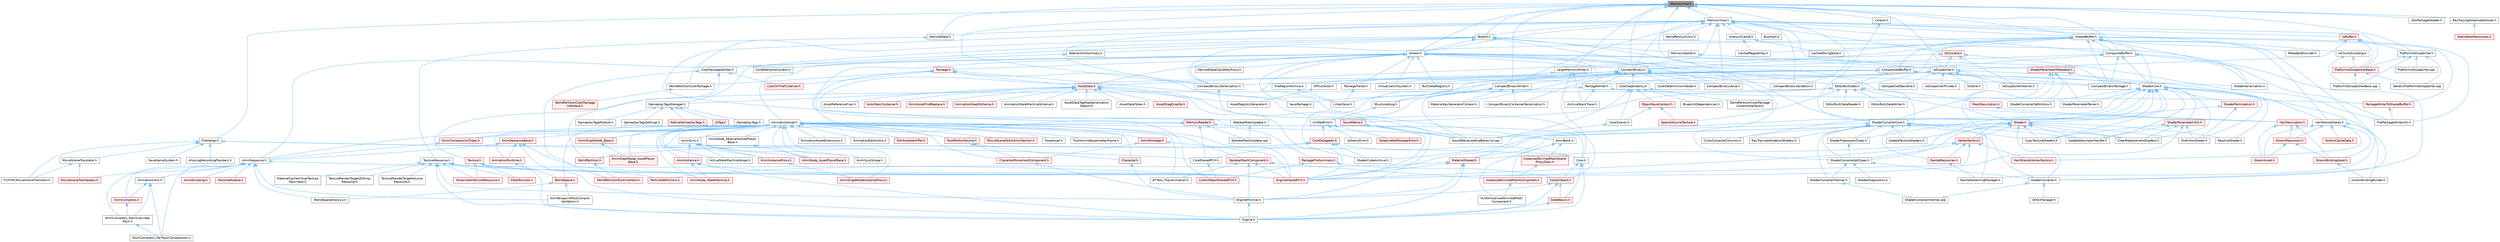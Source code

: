 digraph "MemoryFwd.h"
{
 // INTERACTIVE_SVG=YES
 // LATEX_PDF_SIZE
  bgcolor="transparent";
  edge [fontname=Helvetica,fontsize=10,labelfontname=Helvetica,labelfontsize=10];
  node [fontname=Helvetica,fontsize=10,shape=box,height=0.2,width=0.4];
  Node1 [id="Node000001",label="MemoryFwd.h",height=0.2,width=0.4,color="gray40", fillcolor="grey60", style="filled", fontcolor="black",tooltip=" "];
  Node1 -> Node2 [id="edge1_Node000001_Node000002",dir="back",color="steelblue1",style="solid",tooltip=" "];
  Node2 [id="Node000002",label="Blake3.h",height=0.2,width=0.4,color="grey40", fillcolor="white", style="filled",URL="$d2/db0/Blake3_8h.html",tooltip=" "];
  Node2 -> Node3 [id="edge2_Node000002_Node000003",dir="back",color="steelblue1",style="solid",tooltip=" "];
  Node3 [id="Node000003",label="CookPackageSplitter.h",height=0.2,width=0.4,color="grey40", fillcolor="white", style="filled",URL="$da/db3/CookPackageSplitter_8h.html",tooltip=" "];
  Node3 -> Node4 [id="edge3_Node000003_Node000004",dir="back",color="steelblue1",style="solid",tooltip=" "];
  Node4 [id="Node000004",label="CookOnTheFlyServer.h",height=0.2,width=0.4,color="red", fillcolor="#FFF0F0", style="filled",URL="$dc/dca/CookOnTheFlyServer_8h.html",tooltip=" "];
  Node3 -> Node6 [id="edge4_Node000003_Node000006",dir="back",color="steelblue1",style="solid",tooltip=" "];
  Node6 [id="Node000006",label="WorldPartition.h",height=0.2,width=0.4,color="red", fillcolor="#FFF0F0", style="filled",URL="$de/d1e/WorldPartition_8h.html",tooltip=" "];
  Node6 -> Node15 [id="edge5_Node000006_Node000015",dir="back",color="steelblue1",style="solid",tooltip=" "];
  Node15 [id="Node000015",label="WorldPartitionRuntimeHash.h",height=0.2,width=0.4,color="red", fillcolor="#FFF0F0", style="filled",URL="$d9/df1/WorldPartitionRuntimeHash_8h.html",tooltip=" "];
  Node3 -> Node15 [id="edge6_Node000003_Node000015",dir="back",color="steelblue1",style="solid",tooltip=" "];
  Node2 -> Node24 [id="edge7_Node000002_Node000024",dir="back",color="steelblue1",style="solid",tooltip=" "];
  Node24 [id="Node000024",label="GameplayTagsManager.h",height=0.2,width=0.4,color="grey40", fillcolor="white", style="filled",URL="$d5/dc9/GameplayTagsManager_8h.html",tooltip=" "];
  Node24 -> Node25 [id="edge8_Node000024_Node000025",dir="back",color="steelblue1",style="solid",tooltip=" "];
  Node25 [id="Node000025",label="GameplayTags.h",height=0.2,width=0.4,color="grey40", fillcolor="white", style="filled",URL="$d0/d9b/GameplayTags_8h.html",tooltip=" "];
  Node24 -> Node26 [id="edge9_Node000024_Node000026",dir="back",color="steelblue1",style="solid",tooltip=" "];
  Node26 [id="Node000026",label="GameplayTagsModule.h",height=0.2,width=0.4,color="grey40", fillcolor="white", style="filled",URL="$dc/d65/GameplayTagsModule_8h.html",tooltip=" "];
  Node24 -> Node27 [id="edge10_Node000024_Node000027",dir="back",color="steelblue1",style="solid",tooltip=" "];
  Node27 [id="Node000027",label="GameplayTagsSettings.h",height=0.2,width=0.4,color="grey40", fillcolor="white", style="filled",URL="$d0/dec/GameplayTagsSettings_8h.html",tooltip=" "];
  Node24 -> Node28 [id="edge11_Node000024_Node000028",dir="back",color="steelblue1",style="solid",tooltip=" "];
  Node28 [id="Node000028",label="NativeGameplayTags.h",height=0.2,width=0.4,color="red", fillcolor="#FFF0F0", style="filled",URL="$da/d7f/NativeGameplayTags_8h.html",tooltip=" "];
  Node24 -> Node92 [id="edge12_Node000024_Node000092",dir="back",color="steelblue1",style="solid",tooltip=" "];
  Node92 [id="Node000092",label="UITag.h",height=0.2,width=0.4,color="red", fillcolor="#FFF0F0", style="filled",URL="$d4/da5/UITag_8h.html",tooltip=" "];
  Node2 -> Node96 [id="edge13_Node000002_Node000096",dir="back",color="steelblue1",style="solid",tooltip=" "];
  Node96 [id="Node000096",label="IoHash.h",height=0.2,width=0.4,color="grey40", fillcolor="white", style="filled",URL="$d0/d97/IoHash_8h.html",tooltip=" "];
  Node96 -> Node97 [id="edge14_Node000096_Node000097",dir="back",color="steelblue1",style="solid",tooltip=" "];
  Node97 [id="Node000097",label="AnimBank.h",height=0.2,width=0.4,color="grey40", fillcolor="white", style="filled",URL="$d6/dc9/AnimBank_8h.html",tooltip=" "];
  Node97 -> Node98 [id="edge15_Node000097_Node000098",dir="back",color="steelblue1",style="solid",tooltip=" "];
  Node98 [id="Node000098",label="HLODInstancedSkinnedMesh\lComponent.h",height=0.2,width=0.4,color="grey40", fillcolor="white", style="filled",URL="$d5/d06/HLODInstancedSkinnedMeshComponent_8h.html",tooltip=" "];
  Node97 -> Node99 [id="edge16_Node000097_Node000099",dir="back",color="steelblue1",style="solid",tooltip=" "];
  Node99 [id="Node000099",label="InstancedSkinnedMeshComponent.h",height=0.2,width=0.4,color="red", fillcolor="#FFF0F0", style="filled",URL="$d7/da7/InstancedSkinnedMeshComponent_8h.html",tooltip=" "];
  Node99 -> Node98 [id="edge17_Node000099_Node000098",dir="back",color="steelblue1",style="solid",tooltip=" "];
  Node97 -> Node101 [id="edge18_Node000097_Node000101",dir="back",color="steelblue1",style="solid",tooltip=" "];
  Node101 [id="Node000101",label="InstancedSkinnedMeshScene\lProxyDesc.h",height=0.2,width=0.4,color="red", fillcolor="#FFF0F0", style="filled",URL="$d7/d6c/InstancedSkinnedMeshSceneProxyDesc_8h.html",tooltip=" "];
  Node101 -> Node99 [id="edge19_Node000101_Node000099",dir="back",color="steelblue1",style="solid",tooltip=" "];
  Node96 -> Node102 [id="edge20_Node000096_Node000102",dir="back",color="steelblue1",style="solid",tooltip=" "];
  Node102 [id="Node000102",label="AnimSequence.h",height=0.2,width=0.4,color="grey40", fillcolor="white", style="filled",URL="$d0/d8a/AnimSequence_8h.html",tooltip=" "];
  Node102 -> Node103 [id="edge21_Node000102_Node000103",dir="back",color="steelblue1",style="solid",tooltip=" "];
  Node103 [id="Node000103",label="AnimBlueprintPostCompile\lValidation.h",height=0.2,width=0.4,color="grey40", fillcolor="white", style="filled",URL="$de/d1b/AnimBlueprintPostCompileValidation_8h.html",tooltip=" "];
  Node102 -> Node104 [id="edge22_Node000102_Node000104",dir="back",color="steelblue1",style="solid",tooltip=" "];
  Node104 [id="Node000104",label="AnimCompress.h",height=0.2,width=0.4,color="red", fillcolor="#FFF0F0", style="filled",URL="$dd/d6d/AnimCompress_8h.html",tooltip=" "];
  Node104 -> Node108 [id="edge23_Node000104_Node000108",dir="back",color="steelblue1",style="solid",tooltip=" "];
  Node108 [id="Node000108",label="AnimCompress_RemoveLinear\lKeys.h",height=0.2,width=0.4,color="grey40", fillcolor="white", style="filled",URL="$d1/d0a/AnimCompress__RemoveLinearKeys_8h.html",tooltip=" "];
  Node108 -> Node109 [id="edge24_Node000108_Node000109",dir="back",color="steelblue1",style="solid",tooltip=" "];
  Node109 [id="Node000109",label="AnimCompress_PerTrackCompression.h",height=0.2,width=0.4,color="grey40", fillcolor="white", style="filled",URL="$d1/d22/AnimCompress__PerTrackCompression_8h.html",tooltip=" "];
  Node102 -> Node109 [id="edge25_Node000102_Node000109",dir="back",color="steelblue1",style="solid",tooltip=" "];
  Node102 -> Node108 [id="edge26_Node000102_Node000108",dir="back",color="steelblue1",style="solid",tooltip=" "];
  Node102 -> Node112 [id="edge27_Node000102_Node000112",dir="back",color="steelblue1",style="solid",tooltip=" "];
  Node112 [id="Node000112",label="AnimEncoding.h",height=0.2,width=0.4,color="red", fillcolor="#FFF0F0", style="filled",URL="$d9/dfd/AnimEncoding_8h.html",tooltip=" "];
  Node102 -> Node118 [id="edge28_Node000102_Node000118",dir="back",color="steelblue1",style="solid",tooltip=" "];
  Node118 [id="Node000118",label="AnimationUtils.h",height=0.2,width=0.4,color="grey40", fillcolor="white", style="filled",URL="$d6/db6/AnimationUtils_8h.html",tooltip=" "];
  Node118 -> Node104 [id="edge29_Node000118_Node000104",dir="back",color="steelblue1",style="solid",tooltip=" "];
  Node118 -> Node109 [id="edge30_Node000118_Node000109",dir="back",color="steelblue1",style="solid",tooltip=" "];
  Node118 -> Node108 [id="edge31_Node000118_Node000108",dir="back",color="steelblue1",style="solid",tooltip=" "];
  Node102 -> Node119 [id="edge32_Node000102_Node000119",dir="back",color="steelblue1",style="solid",tooltip=" "];
  Node119 [id="Node000119",label="BlendSpaceAnalysis.h",height=0.2,width=0.4,color="grey40", fillcolor="white", style="filled",URL="$d7/daf/BlendSpaceAnalysis_8h.html",tooltip=" "];
  Node102 -> Node120 [id="edge33_Node000102_Node000120",dir="back",color="steelblue1",style="solid",tooltip=" "];
  Node120 [id="Node000120",label="EngineSharedPCH.h",height=0.2,width=0.4,color="red", fillcolor="#FFF0F0", style="filled",URL="$dc/dbb/EngineSharedPCH_8h.html",tooltip=" "];
  Node102 -> Node122 [id="edge34_Node000102_Node000122",dir="back",color="steelblue1",style="solid",tooltip=" "];
  Node122 [id="Node000122",label="MovieSceneToolHelpers.h",height=0.2,width=0.4,color="red", fillcolor="#FFF0F0", style="filled",URL="$d4/d0e/MovieSceneToolHelpers_8h.html",tooltip=" "];
  Node102 -> Node127 [id="edge35_Node000102_Node000127",dir="back",color="steelblue1",style="solid",tooltip=" "];
  Node127 [id="Node000127",label="PersonaModule.h",height=0.2,width=0.4,color="red", fillcolor="#FFF0F0", style="filled",URL="$de/d74/PersonaModule_8h.html",tooltip=" "];
  Node96 -> Node129 [id="edge36_Node000096_Node000129",dir="back",color="steelblue1",style="solid",tooltip=" "];
  Node129 [id="Node000129",label="AnimationAsset.h",height=0.2,width=0.4,color="grey40", fillcolor="white", style="filled",URL="$d4/df8/AnimationAsset_8h.html",tooltip=" "];
  Node129 -> Node130 [id="edge37_Node000129_Node000130",dir="back",color="steelblue1",style="solid",tooltip=" "];
  Node130 [id="Node000130",label="ActiveStateMachineScope.h",height=0.2,width=0.4,color="grey40", fillcolor="white", style="filled",URL="$db/d6d/ActiveStateMachineScope_8h.html",tooltip=" "];
  Node129 -> Node97 [id="edge38_Node000129_Node000097",dir="back",color="steelblue1",style="solid",tooltip=" "];
  Node129 -> Node131 [id="edge39_Node000129_Node000131",dir="back",color="steelblue1",style="solid",tooltip=" "];
  Node131 [id="Node000131",label="AnimCompressionTypes.h",height=0.2,width=0.4,color="red", fillcolor="#FFF0F0", style="filled",URL="$d1/d3b/AnimCompressionTypes_8h.html",tooltip=" "];
  Node131 -> Node102 [id="edge40_Node000131_Node000102",dir="back",color="steelblue1",style="solid",tooltip=" "];
  Node129 -> Node138 [id="edge41_Node000129_Node000138",dir="back",color="steelblue1",style="solid",tooltip=" "];
  Node138 [id="Node000138",label="AnimGraphNode_AssetPlayer\lBase.h",height=0.2,width=0.4,color="red", fillcolor="#FFF0F0", style="filled",URL="$d1/d4f/AnimGraphNode__AssetPlayerBase_8h.html",tooltip=" "];
  Node129 -> Node150 [id="edge42_Node000129_Node000150",dir="back",color="steelblue1",style="solid",tooltip=" "];
  Node150 [id="Node000150",label="AnimGraphNode_Base.h",height=0.2,width=0.4,color="red", fillcolor="#FFF0F0", style="filled",URL="$d0/dfb/AnimGraphNode__Base_8h.html",tooltip=" "];
  Node150 -> Node138 [id="edge43_Node000150_Node000138",dir="back",color="steelblue1",style="solid",tooltip=" "];
  Node129 -> Node230 [id="edge44_Node000129_Node000230",dir="back",color="steelblue1",style="solid",tooltip=" "];
  Node230 [id="Node000230",label="AnimInstance.h",height=0.2,width=0.4,color="red", fillcolor="#FFF0F0", style="filled",URL="$df/da0/AnimInstance_8h.html",tooltip=" "];
  Node230 -> Node236 [id="edge45_Node000230_Node000236",dir="back",color="steelblue1",style="solid",tooltip=" "];
  Node236 [id="Node000236",label="AnimNode_StateMachine.h",height=0.2,width=0.4,color="red", fillcolor="#FFF0F0", style="filled",URL="$df/d8f/AnimNode__StateMachine_8h.html",tooltip=" "];
  Node230 -> Node243 [id="edge46_Node000230_Node000243",dir="back",color="steelblue1",style="solid",tooltip=" "];
  Node243 [id="Node000243",label="Engine.h",height=0.2,width=0.4,color="grey40", fillcolor="white", style="filled",URL="$d1/d34/Public_2Engine_8h.html",tooltip=" "];
  Node230 -> Node120 [id="edge47_Node000230_Node000120",dir="back",color="steelblue1",style="solid",tooltip=" "];
  Node129 -> Node295 [id="edge48_Node000129_Node000295",dir="back",color="steelblue1",style="solid",tooltip=" "];
  Node295 [id="Node000295",label="AnimInstanceProxy.h",height=0.2,width=0.4,color="red", fillcolor="#FFF0F0", style="filled",URL="$d6/d6e/AnimInstanceProxy_8h.html",tooltip=" "];
  Node295 -> Node297 [id="edge49_Node000295_Node000297",dir="back",color="steelblue1",style="solid",tooltip=" "];
  Node297 [id="Node000297",label="AnimSingleNodeInstanceProxy.h",height=0.2,width=0.4,color="red", fillcolor="#FFF0F0", style="filled",URL="$dc/de5/AnimSingleNodeInstanceProxy_8h.html",tooltip=" "];
  Node129 -> Node298 [id="edge50_Node000129_Node000298",dir="back",color="steelblue1",style="solid",tooltip=" "];
  Node298 [id="Node000298",label="AnimMontage.h",height=0.2,width=0.4,color="red", fillcolor="#FFF0F0", style="filled",URL="$d2/da0/AnimMontage_8h.html",tooltip=" "];
  Node298 -> Node300 [id="edge51_Node000298_Node000300",dir="back",color="steelblue1",style="solid",tooltip=" "];
  Node300 [id="Node000300",label="CharacterMovementComponent.h",height=0.2,width=0.4,color="red", fillcolor="#FFF0F0", style="filled",URL="$d8/d84/CharacterMovementComponent_8h.html",tooltip=" "];
  Node300 -> Node302 [id="edge52_Node000300_Node000302",dir="back",color="steelblue1",style="solid",tooltip=" "];
  Node302 [id="Node000302",label="EngineMinimal.h",height=0.2,width=0.4,color="grey40", fillcolor="white", style="filled",URL="$d0/d2c/EngineMinimal_8h.html",tooltip=" "];
  Node302 -> Node243 [id="edge53_Node000302_Node000243",dir="back",color="steelblue1",style="solid",tooltip=" "];
  Node298 -> Node120 [id="edge54_Node000298_Node000120",dir="back",color="steelblue1",style="solid",tooltip=" "];
  Node129 -> Node304 [id="edge55_Node000129_Node000304",dir="back",color="steelblue1",style="solid",tooltip=" "];
  Node304 [id="Node000304",label="AnimNode_AssetPlayerBase.h",height=0.2,width=0.4,color="red", fillcolor="#FFF0F0", style="filled",URL="$db/d4a/AnimNode__AssetPlayerBase_8h.html",tooltip=" "];
  Node129 -> Node306 [id="edge56_Node000129_Node000306",dir="back",color="steelblue1",style="solid",tooltip=" "];
  Node306 [id="Node000306",label="AnimNode_RelevantAssetPlayer\lBase.h",height=0.2,width=0.4,color="grey40", fillcolor="white", style="filled",URL="$d5/d02/AnimNode__RelevantAssetPlayerBase_8h.html",tooltip=" "];
  Node306 -> Node304 [id="edge57_Node000306_Node000304",dir="back",color="steelblue1",style="solid",tooltip=" "];
  Node129 -> Node236 [id="edge58_Node000129_Node000236",dir="back",color="steelblue1",style="solid",tooltip=" "];
  Node129 -> Node102 [id="edge59_Node000129_Node000102",dir="back",color="steelblue1",style="solid",tooltip=" "];
  Node129 -> Node307 [id="edge60_Node000129_Node000307",dir="back",color="steelblue1",style="solid",tooltip=" "];
  Node307 [id="Node000307",label="AnimSequenceBase.h",height=0.2,width=0.4,color="red", fillcolor="#FFF0F0", style="filled",URL="$db/d58/AnimSequenceBase_8h.html",tooltip=" "];
  Node307 -> Node102 [id="edge61_Node000307_Node000102",dir="back",color="steelblue1",style="solid",tooltip=" "];
  Node307 -> Node312 [id="edge62_Node000307_Node000312",dir="back",color="steelblue1",style="solid",tooltip=" "];
  Node312 [id="Node000312",label="AnimationRuntime.h",height=0.2,width=0.4,color="red", fillcolor="#FFF0F0", style="filled",URL="$da/d93/AnimationRuntime_8h.html",tooltip=" "];
  Node312 -> Node320 [id="edge63_Node000312_Node000320",dir="back",color="steelblue1",style="solid",tooltip=" "];
  Node320 [id="Node000320",label="BlendSpace.h",height=0.2,width=0.4,color="red", fillcolor="#FFF0F0", style="filled",URL="$d7/d9b/BlendSpace_8h.html",tooltip=" "];
  Node320 -> Node103 [id="edge64_Node000320_Node000103",dir="back",color="steelblue1",style="solid",tooltip=" "];
  Node320 -> Node119 [id="edge65_Node000320_Node000119",dir="back",color="steelblue1",style="solid",tooltip=" "];
  Node307 -> Node243 [id="edge66_Node000307_Node000243",dir="back",color="steelblue1",style="solid",tooltip=" "];
  Node307 -> Node120 [id="edge67_Node000307_Node000120",dir="back",color="steelblue1",style="solid",tooltip=" "];
  Node129 -> Node297 [id="edge68_Node000129_Node000297",dir="back",color="steelblue1",style="solid",tooltip=" "];
  Node129 -> Node334 [id="edge69_Node000129_Node000334",dir="back",color="steelblue1",style="solid",tooltip=" "];
  Node334 [id="Node000334",label="AnimSync.h",height=0.2,width=0.4,color="grey40", fillcolor="white", style="filled",URL="$db/d18/AnimSync_8h.html",tooltip=" "];
  Node334 -> Node130 [id="edge70_Node000334_Node000130",dir="back",color="steelblue1",style="solid",tooltip=" "];
  Node334 -> Node230 [id="edge71_Node000334_Node000230",dir="back",color="steelblue1",style="solid",tooltip=" "];
  Node334 -> Node295 [id="edge72_Node000334_Node000295",dir="back",color="steelblue1",style="solid",tooltip=" "];
  Node334 -> Node304 [id="edge73_Node000334_Node000304",dir="back",color="steelblue1",style="solid",tooltip=" "];
  Node334 -> Node335 [id="edge74_Node000334_Node000335",dir="back",color="steelblue1",style="solid",tooltip=" "];
  Node335 [id="Node000335",label="AnimSyncScope.h",height=0.2,width=0.4,color="grey40", fillcolor="white", style="filled",URL="$dc/d23/AnimSyncScope_8h.html",tooltip=" "];
  Node129 -> Node335 [id="edge75_Node000129_Node000335",dir="back",color="steelblue1",style="solid",tooltip=" "];
  Node129 -> Node336 [id="edge76_Node000129_Node000336",dir="back",color="steelblue1",style="solid",tooltip=" "];
  Node336 [id="Node000336",label="AnimationAssetExtensions.h",height=0.2,width=0.4,color="grey40", fillcolor="white", style="filled",URL="$d4/d37/AnimationAssetExtensions_8h.html",tooltip=" "];
  Node129 -> Node337 [id="edge77_Node000129_Node000337",dir="back",color="steelblue1",style="solid",tooltip=" "];
  Node337 [id="Node000337",label="AnimationEditorUtils.h",height=0.2,width=0.4,color="grey40", fillcolor="white", style="filled",URL="$df/d23/AnimationEditorUtils_8h.html",tooltip=" "];
  Node129 -> Node312 [id="edge78_Node000129_Node000312",dir="back",color="steelblue1",style="solid",tooltip=" "];
  Node129 -> Node338 [id="edge79_Node000129_Node000338",dir="back",color="steelblue1",style="solid",tooltip=" "];
  Node338 [id="Node000338",label="AttributeIdentifier.h",height=0.2,width=0.4,color="red", fillcolor="#FFF0F0", style="filled",URL="$df/daa/AttributeIdentifier_8h.html",tooltip=" "];
  Node129 -> Node348 [id="edge80_Node000129_Node000348",dir="back",color="steelblue1",style="solid",tooltip=" "];
  Node348 [id="Node000348",label="BTTask_PlayAnimation.h",height=0.2,width=0.4,color="grey40", fillcolor="white", style="filled",URL="$db/d8d/BTTask__PlayAnimation_8h.html",tooltip=" "];
  Node129 -> Node320 [id="edge81_Node000129_Node000320",dir="back",color="steelblue1",style="solid",tooltip=" "];
  Node129 -> Node349 [id="edge82_Node000129_Node000349",dir="back",color="steelblue1",style="solid",tooltip=" "];
  Node349 [id="Node000349",label="Character.h",height=0.2,width=0.4,color="red", fillcolor="#FFF0F0", style="filled",URL="$db/dc7/Character_8h.html",tooltip=" "];
  Node349 -> Node302 [id="edge83_Node000349_Node000302",dir="back",color="steelblue1",style="solid",tooltip=" "];
  Node129 -> Node300 [id="edge84_Node000129_Node000300",dir="back",color="steelblue1",style="solid",tooltip=" "];
  Node129 -> Node120 [id="edge85_Node000129_Node000120",dir="back",color="steelblue1",style="solid",tooltip=" "];
  Node129 -> Node352 [id="edge86_Node000129_Node000352",dir="back",color="steelblue1",style="solid",tooltip=" "];
  Node352 [id="Node000352",label="MovieSceneStitchAnimSection.h",height=0.2,width=0.4,color="red", fillcolor="#FFF0F0", style="filled",URL="$de/d74/MovieSceneStitchAnimSection_8h.html",tooltip=" "];
  Node129 -> Node346 [id="edge87_Node000129_Node000346",dir="back",color="steelblue1",style="solid",tooltip=" "];
  Node346 [id="Node000346",label="PoseAsset.h",height=0.2,width=0.4,color="grey40", fillcolor="white", style="filled",URL="$d9/dba/PoseAsset_8h.html",tooltip=" "];
  Node129 -> Node355 [id="edge88_Node000129_Node000355",dir="back",color="steelblue1",style="solid",tooltip=" "];
  Node355 [id="Node000355",label="PushAnimSequenceKeyframe.h",height=0.2,width=0.4,color="grey40", fillcolor="white", style="filled",URL="$d9/d18/PushAnimSequenceKeyframe_8h.html",tooltip=" "];
  Node129 -> Node356 [id="edge89_Node000129_Node000356",dir="back",color="steelblue1",style="solid",tooltip=" "];
  Node356 [id="Node000356",label="RootMotionSource.h",height=0.2,width=0.4,color="red", fillcolor="#FFF0F0", style="filled",URL="$d2/dd0/RootMotionSource_8h.html",tooltip=" "];
  Node356 -> Node349 [id="edge90_Node000356_Node000349",dir="back",color="steelblue1",style="solid",tooltip=" "];
  Node356 -> Node300 [id="edge91_Node000356_Node000300",dir="back",color="steelblue1",style="solid",tooltip=" "];
  Node129 -> Node358 [id="edge92_Node000129_Node000358",dir="back",color="steelblue1",style="solid",tooltip=" "];
  Node358 [id="Node000358",label="SkeletalMeshComponent.h",height=0.2,width=0.4,color="red", fillcolor="#FFF0F0", style="filled",URL="$d8/db5/SkeletalMeshComponent_8h.html",tooltip=" "];
  Node358 -> Node348 [id="edge93_Node000358_Node000348",dir="back",color="steelblue1",style="solid",tooltip=" "];
  Node358 -> Node302 [id="edge94_Node000358_Node000302",dir="back",color="steelblue1",style="solid",tooltip=" "];
  Node358 -> Node120 [id="edge95_Node000358_Node000120",dir="back",color="steelblue1",style="solid",tooltip=" "];
  Node358 -> Node99 [id="edge96_Node000358_Node000099",dir="back",color="steelblue1",style="solid",tooltip=" "];
  Node96 -> Node378 [id="edge97_Node000096_Node000378",dir="back",color="steelblue1",style="solid",tooltip=" "];
  Node378 [id="Node000378",label="AssetData.h",height=0.2,width=0.4,color="red", fillcolor="#FFF0F0", style="filled",URL="$d9/d19/AssetData_8h.html",tooltip=" "];
  Node378 -> Node379 [id="edge98_Node000378_Node000379",dir="back",color="steelblue1",style="solid",tooltip=" "];
  Node379 [id="Node000379",label="ActorDescContainer.h",height=0.2,width=0.4,color="red", fillcolor="#FFF0F0", style="filled",URL="$de/df0/ActorDescContainer_8h.html",tooltip=" "];
  Node378 -> Node385 [id="edge99_Node000378_Node000385",dir="back",color="steelblue1",style="solid",tooltip=" "];
  Node385 [id="Node000385",label="AnimAssetFindReplace.h",height=0.2,width=0.4,color="red", fillcolor="#FFF0F0", style="filled",URL="$d2/d3f/AnimAssetFindReplace_8h.html",tooltip=" "];
  Node378 -> Node389 [id="edge100_Node000378_Node000389",dir="back",color="steelblue1",style="solid",tooltip=" "];
  Node389 [id="Node000389",label="AnimationGraphSchema.h",height=0.2,width=0.4,color="red", fillcolor="#FFF0F0", style="filled",URL="$dc/d75/AnimationGraphSchema_8h.html",tooltip=" "];
  Node378 -> Node392 [id="edge101_Node000378_Node000392",dir="back",color="steelblue1",style="solid",tooltip=" "];
  Node392 [id="Node000392",label="AnimationStateMachineSchema.h",height=0.2,width=0.4,color="grey40", fillcolor="white", style="filled",URL="$d7/d8c/AnimationStateMachineSchema_8h.html",tooltip=" "];
  Node378 -> Node393 [id="edge102_Node000378_Node000393",dir="back",color="steelblue1",style="solid",tooltip=" "];
  Node393 [id="Node000393",label="AssetDataTagMapSerialization\lDetails.h",height=0.2,width=0.4,color="grey40", fillcolor="white", style="filled",URL="$d5/d67/AssetDataTagMapSerializationDetails_8h.html",tooltip=" "];
  Node378 -> Node394 [id="edge103_Node000378_Node000394",dir="back",color="steelblue1",style="solid",tooltip=" "];
  Node394 [id="Node000394",label="AssetDataToken.h",height=0.2,width=0.4,color="grey40", fillcolor="white", style="filled",URL="$d2/da5/AssetDataToken_8h.html",tooltip=" "];
  Node378 -> Node395 [id="edge104_Node000378_Node000395",dir="back",color="steelblue1",style="solid",tooltip=" "];
  Node395 [id="Node000395",label="AssetDragDropOp.h",height=0.2,width=0.4,color="red", fillcolor="#FFF0F0", style="filled",URL="$df/dda/AssetDragDropOp_8h.html",tooltip=" "];
  Node378 -> Node397 [id="edge105_Node000378_Node000397",dir="back",color="steelblue1",style="solid",tooltip=" "];
  Node397 [id="Node000397",label="AssetReferenceFixer.h",height=0.2,width=0.4,color="grey40", fillcolor="white", style="filled",URL="$dd/da4/AssetReferenceFixer_8h.html",tooltip=" "];
  Node378 -> Node398 [id="edge106_Node000378_Node000398",dir="back",color="steelblue1",style="solid",tooltip=" "];
  Node398 [id="Node000398",label="AssetRegistryGenerator.h",height=0.2,width=0.4,color="grey40", fillcolor="white", style="filled",URL="$df/dd1/AssetRegistryGenerator_8h.html",tooltip=" "];
  Node378 -> Node120 [id="edge107_Node000378_Node000120",dir="back",color="steelblue1",style="solid",tooltip=" "];
  Node378 -> Node24 [id="edge108_Node000378_Node000024",dir="back",color="steelblue1",style="solid",tooltip=" "];
  Node378 -> Node973 [id="edge109_Node000378_Node000973",dir="back",color="steelblue1",style="solid",tooltip=" "];
  Node973 [id="Node000973",label="SoundWaveLoadingBehavior.cpp",height=0.2,width=0.4,color="grey40", fillcolor="white", style="filled",URL="$d7/d95/SoundWaveLoadingBehavior_8cpp.html",tooltip=" "];
  Node96 -> Node978 [id="edge110_Node000096_Node000978",dir="back",color="steelblue1",style="solid",tooltip=" "];
  Node978 [id="Node000978",label="BulkDataRegistry.h",height=0.2,width=0.4,color="grey40", fillcolor="white", style="filled",URL="$da/db4/BulkDataRegistry_8h.html",tooltip=" "];
  Node96 -> Node979 [id="edge111_Node000096_Node000979",dir="back",color="steelblue1",style="solid",tooltip=" "];
  Node979 [id="Node000979",label="CompactBinary.h",height=0.2,width=0.4,color="grey40", fillcolor="white", style="filled",URL="$da/d73/CompactBinary_8h.html",tooltip=" "];
  Node979 -> Node980 [id="edge112_Node000979_Node000980",dir="back",color="steelblue1",style="solid",tooltip=" "];
  Node980 [id="Node000980",label="CompactBinaryContainerSerialization.h",height=0.2,width=0.4,color="grey40", fillcolor="white", style="filled",URL="$d2/df2/CompactBinaryContainerSerialization_8h.html",tooltip=" "];
  Node979 -> Node981 [id="edge113_Node000979_Node000981",dir="back",color="steelblue1",style="solid",tooltip=" "];
  Node981 [id="Node000981",label="CompactBinaryPackage.h",height=0.2,width=0.4,color="grey40", fillcolor="white", style="filled",URL="$de/d7e/CompactBinaryPackage_8h.html",tooltip=" "];
  Node979 -> Node982 [id="edge114_Node000979_Node000982",dir="back",color="steelblue1",style="solid",tooltip=" "];
  Node982 [id="Node000982",label="CompactBinarySerialization.h",height=0.2,width=0.4,color="grey40", fillcolor="white", style="filled",URL="$d5/da9/CompactBinarySerialization_8h.html",tooltip=" "];
  Node982 -> Node973 [id="edge115_Node000982_Node000973",dir="back",color="steelblue1",style="solid",tooltip=" "];
  Node979 -> Node983 [id="edge116_Node000979_Node000983",dir="back",color="steelblue1",style="solid",tooltip=" "];
  Node983 [id="Node000983",label="CompactBinaryValidation.h",height=0.2,width=0.4,color="grey40", fillcolor="white", style="filled",URL="$d8/d9c/CompactBinaryValidation_8h.html",tooltip=" "];
  Node979 -> Node984 [id="edge117_Node000979_Node000984",dir="back",color="steelblue1",style="solid",tooltip=" "];
  Node984 [id="Node000984",label="CompactBinaryValue.h",height=0.2,width=0.4,color="grey40", fillcolor="white", style="filled",URL="$d8/d11/CompactBinaryValue_8h.html",tooltip=" "];
  Node979 -> Node985 [id="edge118_Node000979_Node000985",dir="back",color="steelblue1",style="solid",tooltip=" "];
  Node985 [id="Node000985",label="CompactBinaryWriter.h",height=0.2,width=0.4,color="grey40", fillcolor="white", style="filled",URL="$d1/d47/CompactBinaryWriter_8h.html",tooltip=" "];
  Node985 -> Node980 [id="edge119_Node000985_Node000980",dir="back",color="steelblue1",style="solid",tooltip=" "];
  Node985 -> Node986 [id="edge120_Node000985_Node000986",dir="back",color="steelblue1",style="solid",tooltip=" "];
  Node986 [id="Node000986",label="MaterialKeyGeneratorContext.h",height=0.2,width=0.4,color="grey40", fillcolor="white", style="filled",URL="$d5/d37/MaterialKeyGeneratorContext_8h.html",tooltip=" "];
  Node985 -> Node973 [id="edge121_Node000985_Node000973",dir="back",color="steelblue1",style="solid",tooltip=" "];
  Node985 -> Node987 [id="edge122_Node000985_Node000987",dir="back",color="steelblue1",style="solid",tooltip=" "];
  Node987 [id="Node000987",label="StructuredLog.h",height=0.2,width=0.4,color="grey40", fillcolor="white", style="filled",URL="$da/d8b/StructuredLog_8h.html",tooltip=" "];
  Node987 -> Node988 [id="edge123_Node000987_Node000988",dir="back",color="steelblue1",style="solid",tooltip=" "];
  Node988 [id="Node000988",label="UnifiedError.h",height=0.2,width=0.4,color="grey40", fillcolor="white", style="filled",URL="$d3/ddb/UnifiedError_8h.html",tooltip=" "];
  Node988 -> Node989 [id="edge124_Node000988_Node000989",dir="back",color="steelblue1",style="solid",tooltip=" "];
  Node989 [id="Node000989",label="CoreDelegates.h",height=0.2,width=0.4,color="red", fillcolor="#FFF0F0", style="filled",URL="$d9/dc2/CoreDelegates_8h.html",tooltip=" "];
  Node989 -> Node992 [id="edge125_Node000989_Node000992",dir="back",color="steelblue1",style="solid",tooltip=" "];
  Node992 [id="Node000992",label="Core.h",height=0.2,width=0.4,color="grey40", fillcolor="white", style="filled",URL="$d6/dd7/Core_8h.html",tooltip=" "];
  Node992 -> Node993 [id="edge126_Node000992_Node000993",dir="back",color="steelblue1",style="solid",tooltip=" "];
  Node993 [id="Node000993",label="CoreUObject.h",height=0.2,width=0.4,color="red", fillcolor="#FFF0F0", style="filled",URL="$d0/ded/CoreUObject_8h.html",tooltip=" "];
  Node993 -> Node243 [id="edge127_Node000993_Node000243",dir="back",color="steelblue1",style="solid",tooltip=" "];
  Node993 -> Node302 [id="edge128_Node000993_Node000302",dir="back",color="steelblue1",style="solid",tooltip=" "];
  Node993 -> Node994 [id="edge129_Node000993_Node000994",dir="back",color="steelblue1",style="solid",tooltip=" "];
  Node994 [id="Node000994",label="SlateBasics.h",height=0.2,width=0.4,color="red", fillcolor="#FFF0F0", style="filled",URL="$da/d2f/SlateBasics_8h.html",tooltip=" "];
  Node994 -> Node243 [id="edge130_Node000994_Node000243",dir="back",color="steelblue1",style="solid",tooltip=" "];
  Node992 -> Node243 [id="edge131_Node000992_Node000243",dir="back",color="steelblue1",style="solid",tooltip=" "];
  Node992 -> Node994 [id="edge132_Node000992_Node000994",dir="back",color="steelblue1",style="solid",tooltip=" "];
  Node989 -> Node998 [id="edge133_Node000989_Node000998",dir="back",color="steelblue1",style="solid",tooltip=" "];
  Node998 [id="Node000998",label="CoreSharedPCH.h",height=0.2,width=0.4,color="grey40", fillcolor="white", style="filled",URL="$d8/de5/CoreSharedPCH_8h.html",tooltip=" "];
  Node998 -> Node999 [id="edge134_Node000998_Node000999",dir="back",color="steelblue1",style="solid",tooltip=" "];
  Node999 [id="Node000999",label="CoreUObjectSharedPCH.h",height=0.2,width=0.4,color="red", fillcolor="#FFF0F0", style="filled",URL="$de/d2f/CoreUObjectSharedPCH_8h.html",tooltip=" "];
  Node989 -> Node1183 [id="edge135_Node000989_Node001183",dir="back",color="steelblue1",style="solid",tooltip=" "];
  Node1183 [id="Node001183",label="ShaderCodeArchive.h",height=0.2,width=0.4,color="grey40", fillcolor="white", style="filled",URL="$d4/dfd/ShaderCodeArchive_8h.html",tooltip=" "];
  Node989 -> Node6 [id="edge136_Node000989_Node000006",dir="back",color="steelblue1",style="solid",tooltip=" "];
  Node988 -> Node1265 [id="edge137_Node000988_Node001265",dir="back",color="steelblue1",style="solid",tooltip=" "];
  Node1265 [id="Node001265",label="IoStatusError.h",height=0.2,width=0.4,color="grey40", fillcolor="white", style="filled",URL="$d1/d58/IoStatusError_8h.html",tooltip=" "];
  Node988 -> Node1266 [id="edge138_Node000988_Node001266",dir="back",color="steelblue1",style="solid",tooltip=" "];
  Node1266 [id="Node001266",label="StreamableManagerError.h",height=0.2,width=0.4,color="red", fillcolor="#FFF0F0", style="filled",URL="$d6/db8/StreamableManagerError_8h.html",tooltip=" "];
  Node985 -> Node988 [id="edge139_Node000985_Node000988",dir="back",color="steelblue1",style="solid",tooltip=" "];
  Node979 -> Node1271 [id="edge140_Node000979_Node001271",dir="back",color="steelblue1",style="solid",tooltip=" "];
  Node1271 [id="Node001271",label="CookDependency.h",height=0.2,width=0.4,color="grey40", fillcolor="white", style="filled",URL="$de/d82/CookDependency_8h.html",tooltip=" "];
  Node1271 -> Node1272 [id="edge141_Node001271_Node001272",dir="back",color="steelblue1",style="solid",tooltip=" "];
  Node1272 [id="Node001272",label="BlueprintDependencies.h",height=0.2,width=0.4,color="grey40", fillcolor="white", style="filled",URL="$d0/d6b/BlueprintDependencies_8h.html",tooltip=" "];
  Node1271 -> Node1273 [id="edge142_Node001271_Node001273",dir="back",color="steelblue1",style="solid",tooltip=" "];
  Node1273 [id="Node001273",label="CookEvents.h",height=0.2,width=0.4,color="grey40", fillcolor="white", style="filled",URL="$d7/dc4/CookEvents_8h.html",tooltip=" "];
  Node1273 -> Node973 [id="edge143_Node001273_Node000973",dir="back",color="steelblue1",style="solid",tooltip=" "];
  Node1271 -> Node1274 [id="edge144_Node001271_Node001274",dir="back",color="steelblue1",style="solid",tooltip=" "];
  Node1274 [id="Node001274",label="ObjectSaveContext.h",height=0.2,width=0.4,color="red", fillcolor="#FFF0F0", style="filled",URL="$d6/d87/ObjectSaveContext_8h.html",tooltip=" "];
  Node1274 -> Node1273 [id="edge145_Node001274_Node001273",dir="back",color="steelblue1",style="solid",tooltip=" "];
  Node1274 -> Node1277 [id="edge146_Node001274_Node001277",dir="back",color="steelblue1",style="solid",tooltip=" "];
  Node1277 [id="Node001277",label="SparseVolumeTexture.h",height=0.2,width=0.4,color="red", fillcolor="#FFF0F0", style="filled",URL="$d4/df8/SparseVolumeTexture_8h.html",tooltip=" "];
  Node1271 -> Node973 [id="edge147_Node001271_Node000973",dir="back",color="steelblue1",style="solid",tooltip=" "];
  Node1271 -> Node1279 [id="edge148_Node001271_Node001279",dir="back",color="steelblue1",style="solid",tooltip=" "];
  Node1279 [id="Node001279",label="WorldPartitionCookPackage\lContextInterface.h",height=0.2,width=0.4,color="grey40", fillcolor="white", style="filled",URL="$de/d74/WorldPartitionCookPackageContextInterface_8h.html",tooltip=" "];
  Node979 -> Node1280 [id="edge149_Node000979_Node001280",dir="back",color="steelblue1",style="solid",tooltip=" "];
  Node1280 [id="Node001280",label="CookDeterminismHelper.h",height=0.2,width=0.4,color="grey40", fillcolor="white", style="filled",URL="$da/d94/CookDeterminismHelper_8h.html",tooltip=" "];
  Node979 -> Node1281 [id="edge150_Node000979_Node001281",dir="back",color="steelblue1",style="solid",tooltip=" "];
  Node1281 [id="Node001281",label="MPCollector.h",height=0.2,width=0.4,color="grey40", fillcolor="white", style="filled",URL="$da/d85/MPCollector_8h.html",tooltip=" "];
  Node1281 -> Node398 [id="edge151_Node001281_Node000398",dir="back",color="steelblue1",style="solid",tooltip=" "];
  Node979 -> Node986 [id="edge152_Node000979_Node000986",dir="back",color="steelblue1",style="solid",tooltip=" "];
  Node979 -> Node1282 [id="edge153_Node000979_Node001282",dir="back",color="steelblue1",style="solid",tooltip=" "];
  Node1282 [id="Node001282",label="PackageWriter.h",height=0.2,width=0.4,color="grey40", fillcolor="white", style="filled",URL="$d4/d04/PackageWriter_8h.html",tooltip=" "];
  Node1282 -> Node1283 [id="edge154_Node001282_Node001283",dir="back",color="steelblue1",style="solid",tooltip=" "];
  Node1283 [id="Node001283",label="ArchiveStackTrace.h",height=0.2,width=0.4,color="grey40", fillcolor="white", style="filled",URL="$d9/d16/ArchiveStackTrace_8h.html",tooltip=" "];
  Node1282 -> Node1284 [id="edge155_Node001282_Node001284",dir="back",color="steelblue1",style="solid",tooltip=" "];
  Node1284 [id="Node001284",label="PackageWriterToSharedBuffer.h",height=0.2,width=0.4,color="red", fillcolor="#FFF0F0", style="filled",URL="$da/d5e/PackageWriterToSharedBuffer_8h.html",tooltip=" "];
  Node1284 -> Node1286 [id="edge156_Node001284_Node001286",dir="back",color="steelblue1",style="solid",tooltip=" "];
  Node1286 [id="Node001286",label="FilePackageWriterUtil.h",height=0.2,width=0.4,color="grey40", fillcolor="white", style="filled",URL="$d2/d7e/FilePackageWriterUtil_8h.html",tooltip=" "];
  Node1282 -> Node1287 [id="edge157_Node001282_Node001287",dir="back",color="steelblue1",style="solid",tooltip=" "];
  Node1287 [id="Node001287",label="SavePackage.h",height=0.2,width=0.4,color="grey40", fillcolor="white", style="filled",URL="$d7/d0a/SavePackage_8h.html",tooltip=" "];
  Node979 -> Node987 [id="edge158_Node000979_Node000987",dir="back",color="steelblue1",style="solid",tooltip=" "];
  Node96 -> Node981 [id="edge159_Node000096_Node000981",dir="back",color="steelblue1",style="solid",tooltip=" "];
  Node96 -> Node982 [id="edge160_Node000096_Node000982",dir="back",color="steelblue1",style="solid",tooltip=" "];
  Node96 -> Node984 [id="edge161_Node000096_Node000984",dir="back",color="steelblue1",style="solid",tooltip=" "];
  Node96 -> Node1288 [id="edge162_Node000096_Node001288",dir="back",color="steelblue1",style="solid",tooltip=" "];
  Node1288 [id="Node001288",label="DerivedDataCacheKeyProxy.h",height=0.2,width=0.4,color="grey40", fillcolor="white", style="filled",URL="$d3/d9d/DerivedDataCacheKeyProxy_8h.html",tooltip=" "];
  Node96 -> Node1289 [id="edge163_Node000096_Node001289",dir="back",color="steelblue1",style="solid",tooltip=" "];
  Node1289 [id="Node001289",label="EditorBulkData.h",height=0.2,width=0.4,color="grey40", fillcolor="white", style="filled",URL="$d1/d85/EditorBulkData_8h.html",tooltip=" "];
  Node1289 -> Node1290 [id="edge164_Node001289_Node001290",dir="back",color="steelblue1",style="solid",tooltip=" "];
  Node1290 [id="Node001290",label="EditorBulkDataReader.h",height=0.2,width=0.4,color="grey40", fillcolor="white", style="filled",URL="$d0/d95/EditorBulkDataReader_8h.html",tooltip=" "];
  Node1289 -> Node1291 [id="edge165_Node001289_Node001291",dir="back",color="steelblue1",style="solid",tooltip=" "];
  Node1291 [id="Node001291",label="EditorBulkDataWriter.h",height=0.2,width=0.4,color="grey40", fillcolor="white", style="filled",URL="$de/ddd/EditorBulkDataWriter_8h.html",tooltip=" "];
  Node1289 -> Node1292 [id="edge166_Node001289_Node001292",dir="back",color="steelblue1",style="solid",tooltip=" "];
  Node1292 [id="Node001292",label="HairDescription.h",height=0.2,width=0.4,color="red", fillcolor="#FFF0F0", style="filled",URL="$df/d27/HairDescription_8h.html",tooltip=" "];
  Node1292 -> Node1293 [id="edge167_Node001292_Node001293",dir="back",color="steelblue1",style="solid",tooltip=" "];
  Node1293 [id="Node001293",label="GroomAsset.h",height=0.2,width=0.4,color="red", fillcolor="#FFF0F0", style="filled",URL="$d8/df1/GroomAsset_8h.html",tooltip=" "];
  Node1292 -> Node1300 [id="edge168_Node001292_Node001300",dir="back",color="steelblue1",style="solid",tooltip=" "];
  Node1300 [id="Node001300",label="GroomBindingAsset.h",height=0.2,width=0.4,color="red", fillcolor="#FFF0F0", style="filled",URL="$de/d26/GroomBindingAsset_8h.html",tooltip=" "];
  Node1300 -> Node1301 [id="edge169_Node001300_Node001301",dir="back",color="steelblue1",style="solid",tooltip=" "];
  Node1301 [id="Node001301",label="GroomBindingBuilder.h",height=0.2,width=0.4,color="grey40", fillcolor="white", style="filled",URL="$d2/d2f/GroomBindingBuilder_8h.html",tooltip=" "];
  Node1292 -> Node1304 [id="edge170_Node001292_Node001304",dir="back",color="steelblue1",style="solid",tooltip=" "];
  Node1304 [id="Node001304",label="GroomResources.h",height=0.2,width=0.4,color="red", fillcolor="#FFF0F0", style="filled",URL="$d0/d70/GroomResources_8h.html",tooltip=" "];
  Node1304 -> Node1293 [id="edge171_Node001304_Node001293",dir="back",color="steelblue1",style="solid",tooltip=" "];
  Node1304 -> Node1300 [id="edge172_Node001304_Node001300",dir="back",color="steelblue1",style="solid",tooltip=" "];
  Node1289 -> Node1306 [id="edge173_Node001289_Node001306",dir="back",color="steelblue1",style="solid",tooltip=" "];
  Node1306 [id="Node001306",label="MeshDescription.h",height=0.2,width=0.4,color="red", fillcolor="#FFF0F0", style="filled",URL="$d5/d91/MeshDescription_8h.html",tooltip=" "];
  Node1306 -> Node1292 [id="edge174_Node001306_Node001292",dir="back",color="steelblue1",style="solid",tooltip=" "];
  Node1289 -> Node1359 [id="edge175_Node001289_Node001359",dir="back",color="steelblue1",style="solid",tooltip=" "];
  Node1359 [id="Node001359",label="SoundWave.h",height=0.2,width=0.4,color="red", fillcolor="#FFF0F0", style="filled",URL="$d3/d6d/SoundWave_8h.html",tooltip=" "];
  Node1359 -> Node302 [id="edge176_Node001359_Node000302",dir="back",color="steelblue1",style="solid",tooltip=" "];
  Node1359 -> Node120 [id="edge177_Node001359_Node000120",dir="back",color="steelblue1",style="solid",tooltip=" "];
  Node1359 -> Node973 [id="edge178_Node001359_Node000973",dir="back",color="steelblue1",style="solid",tooltip=" "];
  Node1289 -> Node1277 [id="edge179_Node001289_Node001277",dir="back",color="steelblue1",style="solid",tooltip=" "];
  Node1289 -> Node1395 [id="edge180_Node001289_Node001395",dir="back",color="steelblue1",style="solid",tooltip=" "];
  Node1395 [id="Node001395",label="Texture.h",height=0.2,width=0.4,color="red", fillcolor="#FFF0F0", style="filled",URL="$d9/dbf/Texture_8h.html",tooltip=" "];
  Node1395 -> Node243 [id="edge181_Node001395_Node000243",dir="back",color="steelblue1",style="solid",tooltip=" "];
  Node1395 -> Node120 [id="edge182_Node001395_Node000120",dir="back",color="steelblue1",style="solid",tooltip=" "];
  Node1395 -> Node1418 [id="edge183_Node001395_Node001418",dir="back",color="steelblue1",style="solid",tooltip=" "];
  Node1418 [id="Node001418",label="SlateTextures.h",height=0.2,width=0.4,color="red", fillcolor="#FFF0F0", style="filled",URL="$df/d06/SlateTextures_8h.html",tooltip=" "];
  Node1395 -> Node1419 [id="edge184_Node001395_Node001419",dir="back",color="steelblue1",style="solid",tooltip=" "];
  Node1419 [id="Node001419",label="StreamableTextureResource.h",height=0.2,width=0.4,color="red", fillcolor="#FFF0F0", style="filled",URL="$dd/d72/StreamableTextureResource_8h.html",tooltip=" "];
  Node96 -> Node1479 [id="edge185_Node000096_Node001479",dir="back",color="steelblue1",style="solid",tooltip=" "];
  Node1479 [id="Node001479",label="IoDispatcher.h",height=0.2,width=0.4,color="grey40", fillcolor="white", style="filled",URL="$d8/d3c/IoDispatcher_8h.html",tooltip=" "];
  Node1479 -> Node1480 [id="edge186_Node001479_Node001480",dir="back",color="steelblue1",style="solid",tooltip=" "];
  Node1480 [id="Node001480",label="HairStrandsDatas.h",height=0.2,width=0.4,color="grey40", fillcolor="white", style="filled",URL="$d6/daf/HairStrandsDatas_8h.html",tooltip=" "];
  Node1480 -> Node1293 [id="edge187_Node001480_Node001293",dir="back",color="steelblue1",style="solid",tooltip=" "];
  Node1480 -> Node1300 [id="edge188_Node001480_Node001300",dir="back",color="steelblue1",style="solid",tooltip=" "];
  Node1480 -> Node1301 [id="edge189_Node001480_Node001301",dir="back",color="steelblue1",style="solid",tooltip=" "];
  Node1480 -> Node1481 [id="edge190_Node001480_Node001481",dir="back",color="steelblue1",style="solid",tooltip=" "];
  Node1481 [id="Node001481",label="GroomCacheData.h",height=0.2,width=0.4,color="red", fillcolor="#FFF0F0", style="filled",URL="$d3/d80/GroomCacheData_8h.html",tooltip=" "];
  Node1480 -> Node1304 [id="edge191_Node001480_Node001304",dir="back",color="steelblue1",style="solid",tooltip=" "];
  Node1480 -> Node1482 [id="edge192_Node001480_Node001482",dir="back",color="steelblue1",style="solid",tooltip=" "];
  Node1482 [id="Node001482",label="HairStrandsVertexFactory.h",height=0.2,width=0.4,color="red", fillcolor="#FFF0F0", style="filled",URL="$d0/d1c/HairStrandsVertexFactory_8h.html",tooltip=" "];
  Node1479 -> Node1485 [id="edge193_Node001479_Node001485",dir="back",color="steelblue1",style="solid",tooltip=" "];
  Node1485 [id="Node001485",label="IoDispatcherBackend.h",height=0.2,width=0.4,color="grey40", fillcolor="white", style="filled",URL="$d3/df3/IoDispatcherBackend_8h.html",tooltip=" "];
  Node1479 -> Node1486 [id="edge194_Node001479_Node001486",dir="back",color="steelblue1",style="solid",tooltip=" "];
  Node1486 [id="Node001486",label="IoDispatcherInternal.h",height=0.2,width=0.4,color="grey40", fillcolor="white", style="filled",URL="$da/dee/IoDispatcherInternal_8h.html",tooltip=" "];
  Node1479 -> Node1487 [id="edge195_Node001479_Node001487",dir="back",color="steelblue1",style="solid",tooltip=" "];
  Node1487 [id="Node001487",label="IoDispatcherPrivate.h",height=0.2,width=0.4,color="grey40", fillcolor="white", style="filled",URL="$d3/dea/IoDispatcherPrivate_8h.html",tooltip=" "];
  Node1479 -> Node1488 [id="edge196_Node001479_Node001488",dir="back",color="steelblue1",style="solid",tooltip=" "];
  Node1488 [id="Node001488",label="IoStore.h",height=0.2,width=0.4,color="grey40", fillcolor="white", style="filled",URL="$d5/d52/IoStore_8h.html",tooltip=" "];
  Node1479 -> Node1489 [id="edge197_Node001479_Node001489",dir="back",color="steelblue1",style="solid",tooltip=" "];
  Node1489 [id="Node001489",label="NaniteStreamingManager.h",height=0.2,width=0.4,color="grey40", fillcolor="white", style="filled",URL="$d2/d3f/NaniteStreamingManager_8h.html",tooltip=" "];
  Node1479 -> Node1282 [id="edge198_Node001479_Node001282",dir="back",color="steelblue1",style="solid",tooltip=" "];
  Node1479 -> Node1183 [id="edge199_Node001479_Node001183",dir="back",color="steelblue1",style="solid",tooltip=" "];
  Node1479 -> Node1352 [id="edge200_Node001479_Node001352",dir="back",color="steelblue1",style="solid",tooltip=" "];
  Node1352 [id="Node001352",label="SkeletalMeshUpdate.h",height=0.2,width=0.4,color="grey40", fillcolor="white", style="filled",URL="$df/d79/SkeletalMeshUpdate_8h.html",tooltip=" "];
  Node1352 -> Node1353 [id="edge201_Node001352_Node001353",dir="back",color="steelblue1",style="solid",tooltip=" "];
  Node1353 [id="Node001353",label="SkeletalMeshUpdate.cpp",height=0.2,width=0.4,color="grey40", fillcolor="white", style="filled",URL="$db/d45/SkeletalMeshUpdate_8cpp.html",tooltip=" "];
  Node96 -> Node1490 [id="edge202_Node000096_Node001490",dir="back",color="steelblue1",style="solid",tooltip=" "];
  Node1490 [id="Node001490",label="LinkerSave.h",height=0.2,width=0.4,color="grey40", fillcolor="white", style="filled",URL="$d5/d31/LinkerSave_8h.html",tooltip=" "];
  Node96 -> Node1491 [id="edge203_Node000096_Node001491",dir="back",color="steelblue1",style="solid",tooltip=" "];
  Node1491 [id="Node001491",label="NaniteResources.h",height=0.2,width=0.4,color="red", fillcolor="#FFF0F0", style="filled",URL="$d7/d8b/NaniteResources_8h.html",tooltip=" "];
  Node1491 -> Node1489 [id="edge204_Node001491_Node001489",dir="back",color="steelblue1",style="solid",tooltip=" "];
  Node96 -> Node1498 [id="edge205_Node000096_Node001498",dir="back",color="steelblue1",style="solid",tooltip=" "];
  Node1498 [id="Node001498",label="Package.h",height=0.2,width=0.4,color="red", fillcolor="#FFF0F0", style="filled",URL="$dd/d79/Package_8h.html",tooltip=" "];
  Node1498 -> Node378 [id="edge206_Node001498_Node000378",dir="back",color="steelblue1",style="solid",tooltip=" "];
  Node1498 -> Node4 [id="edge207_Node001498_Node000004",dir="back",color="steelblue1",style="solid",tooltip=" "];
  Node1498 -> Node993 [id="edge208_Node001498_Node000993",dir="back",color="steelblue1",style="solid",tooltip=" "];
  Node1498 -> Node999 [id="edge209_Node001498_Node000999",dir="back",color="steelblue1",style="solid",tooltip=" "];
  Node1498 -> Node1287 [id="edge210_Node001498_Node001287",dir="back",color="steelblue1",style="solid",tooltip=" "];
  Node1498 -> Node1750 [id="edge211_Node001498_Node001750",dir="back",color="steelblue1",style="solid",tooltip=" "];
  Node1750 [id="Node001750",label="WorldPartitionCookPackage.h",height=0.2,width=0.4,color="grey40", fillcolor="white", style="filled",URL="$da/d8b/WorldPartitionCookPackage_8h.html",tooltip=" "];
  Node1750 -> Node1751 [id="edge212_Node001750_Node001751",dir="back",color="steelblue1",style="solid",tooltip=" "];
  Node1751 [id="Node001751",label="WorldPartitionCookPackage\lInterface.h",height=0.2,width=0.4,color="red", fillcolor="#FFF0F0", style="filled",URL="$de/d38/WorldPartitionCookPackageInterface_8h.html",tooltip=" "];
  Node96 -> Node1756 [id="edge213_Node000096_Node001756",dir="back",color="steelblue1",style="solid",tooltip=" "];
  Node1756 [id="Node001756",label="PackageFileSummary.h",height=0.2,width=0.4,color="red", fillcolor="#FFF0F0", style="filled",URL="$d3/d63/PackageFileSummary_8h.html",tooltip=" "];
  Node1756 -> Node993 [id="edge214_Node001756_Node000993",dir="back",color="steelblue1",style="solid",tooltip=" "];
  Node1756 -> Node999 [id="edge215_Node001756_Node000999",dir="back",color="steelblue1",style="solid",tooltip=" "];
  Node96 -> Node1811 [id="edge216_Node000096_Node001811",dir="back",color="steelblue1",style="solid",tooltip=" "];
  Node1811 [id="Node001811",label="PackageTrailer.h",height=0.2,width=0.4,color="grey40", fillcolor="white", style="filled",URL="$d5/d12/PackageTrailer_8h.html",tooltip=" "];
  Node1811 -> Node1490 [id="edge217_Node001811_Node001490",dir="back",color="steelblue1",style="solid",tooltip=" "];
  Node96 -> Node1282 [id="edge218_Node000096_Node001282",dir="back",color="steelblue1",style="solid",tooltip=" "];
  Node96 -> Node1812 [id="edge219_Node000096_Node001812",dir="back",color="steelblue1",style="solid",tooltip=" "];
  Node1812 [id="Node001812",label="VirtualizationSystem.h",height=0.2,width=0.4,color="grey40", fillcolor="white", style="filled",URL="$d1/dc4/VirtualizationSystem_8h.html",tooltip=" "];
  Node2 -> Node1813 [id="edge220_Node000002_Node001813",dir="back",color="steelblue1",style="solid",tooltip=" "];
  Node1813 [id="Node001813",label="MemoryHasher.h",height=0.2,width=0.4,color="grey40", fillcolor="white", style="filled",URL="$d5/de0/MemoryHasher_8h.html",tooltip=" "];
  Node1813 -> Node1814 [id="edge221_Node001813_Node001814",dir="back",color="steelblue1",style="solid",tooltip=" "];
  Node1814 [id="Node001814",label="ShaderParameterMetadata.h",height=0.2,width=0.4,color="red", fillcolor="#FFF0F0", style="filled",URL="$d6/df9/ShaderParameterMetadata_8h.html",tooltip=" "];
  Node1814 -> Node1816 [id="edge222_Node001814_Node001816",dir="back",color="steelblue1",style="solid",tooltip=" "];
  Node1816 [id="Node001816",label="Shader.h",height=0.2,width=0.4,color="red", fillcolor="#FFF0F0", style="filled",URL="$d2/dac/Shader_8h.html",tooltip=" "];
  Node1816 -> Node1817 [id="edge223_Node001816_Node001817",dir="back",color="steelblue1",style="solid",tooltip=" "];
  Node1817 [id="Node001817",label="ClearReplacementShaders.h",height=0.2,width=0.4,color="grey40", fillcolor="white", style="filled",URL="$d9/d4e/ClearReplacementShaders_8h.html",tooltip=" "];
  Node1816 -> Node1820 [id="edge224_Node001816_Node001820",dir="back",color="steelblue1",style="solid",tooltip=" "];
  Node1820 [id="Node001820",label="CopyTextureShaders.h",height=0.2,width=0.4,color="grey40", fillcolor="white", style="filled",URL="$dc/d7f/CopyTextureShaders_8h.html",tooltip=" "];
  Node1816 -> Node120 [id="edge225_Node001816_Node000120",dir="back",color="steelblue1",style="solid",tooltip=" "];
  Node1816 -> Node1841 [id="edge226_Node001816_Node001841",dir="back",color="steelblue1",style="solid",tooltip=" "];
  Node1841 [id="Node001841",label="MaterialShared.h",height=0.2,width=0.4,color="red", fillcolor="#FFF0F0", style="filled",URL="$d7/d0b/MaterialShared_8h.html",tooltip=" "];
  Node1841 -> Node243 [id="edge227_Node001841_Node000243",dir="back",color="steelblue1",style="solid",tooltip=" "];
  Node1841 -> Node302 [id="edge228_Node001841_Node000302",dir="back",color="steelblue1",style="solid",tooltip=" "];
  Node1841 -> Node120 [id="edge229_Node001841_Node000120",dir="back",color="steelblue1",style="solid",tooltip=" "];
  Node1841 -> Node1847 [id="edge230_Node001841_Node001847",dir="back",color="steelblue1",style="solid",tooltip=" "];
  Node1847 [id="Node001847",label="ParticleDefinitions.h",height=0.2,width=0.4,color="red", fillcolor="#FFF0F0", style="filled",URL="$db/dde/ParticleDefinitions_8h.html",tooltip=" "];
  Node1816 -> Node1830 [id="edge231_Node001816_Node001830",dir="back",color="steelblue1",style="solid",tooltip=" "];
  Node1830 [id="Node001830",label="OneColorShader.h",height=0.2,width=0.4,color="grey40", fillcolor="white", style="filled",URL="$dc/d2c/OneColorShader_8h.html",tooltip=" "];
  Node1816 -> Node1832 [id="edge232_Node001816_Node001832",dir="back",color="steelblue1",style="solid",tooltip=" "];
  Node1832 [id="Node001832",label="ResolveShader.h",height=0.2,width=0.4,color="grey40", fillcolor="white", style="filled",URL="$d0/d1c/ResolveShader_8h.html",tooltip=" "];
  Node1816 -> Node1183 [id="edge233_Node001816_Node001183",dir="back",color="steelblue1",style="solid",tooltip=" "];
  Node1816 -> Node1992 [id="edge234_Node001816_Node001992",dir="back",color="steelblue1",style="solid",tooltip=" "];
  Node1992 [id="Node001992",label="ShaderCompiler.h",height=0.2,width=0.4,color="grey40", fillcolor="white", style="filled",URL="$d4/de9/ShaderCompiler_8h.html",tooltip=" "];
  Node1992 -> Node1993 [id="edge235_Node001992_Node001993",dir="back",color="steelblue1",style="solid",tooltip=" "];
  Node1993 [id="Node001993",label="ODSCManager.h",height=0.2,width=0.4,color="grey40", fillcolor="white", style="filled",URL="$d9/d08/ODSCManager_8h.html",tooltip=" "];
  Node1992 -> Node1994 [id="edge236_Node001992_Node001994",dir="back",color="steelblue1",style="solid",tooltip=" "];
  Node1994 [id="Node001994",label="ShaderCompilerInternal.cpp",height=0.2,width=0.4,color="grey40", fillcolor="white", style="filled",URL="$db/dce/ShaderCompilerInternal_8cpp.html",tooltip=" "];
  Node1816 -> Node1995 [id="edge237_Node001816_Node001995",dir="back",color="steelblue1",style="solid",tooltip=" "];
  Node1995 [id="Node001995",label="ShaderCompilerJobTypes.h",height=0.2,width=0.4,color="grey40", fillcolor="white", style="filled",URL="$d4/df1/ShaderCompilerJobTypes_8h.html",tooltip=" "];
  Node1995 -> Node1992 [id="edge238_Node001995_Node001992",dir="back",color="steelblue1",style="solid",tooltip=" "];
  Node1995 -> Node1996 [id="edge239_Node001995_Node001996",dir="back",color="steelblue1",style="solid",tooltip=" "];
  Node1996 [id="Node001996",label="ShaderCompilerInternal.h",height=0.2,width=0.4,color="grey40", fillcolor="white", style="filled",URL="$df/dff/ShaderCompilerInternal_8h.html",tooltip=" "];
  Node1996 -> Node1994 [id="edge240_Node001996_Node001994",dir="back",color="steelblue1",style="solid",tooltip=" "];
  Node1995 -> Node1997 [id="edge241_Node001995_Node001997",dir="back",color="steelblue1",style="solid",tooltip=" "];
  Node1997 [id="Node001997",label="ShaderDiagnostics.h",height=0.2,width=0.4,color="grey40", fillcolor="white", style="filled",URL="$d1/d34/ShaderDiagnostics_8h.html",tooltip=" "];
  Node1816 -> Node1838 [id="edge242_Node001816_Node001838",dir="back",color="steelblue1",style="solid",tooltip=" "];
  Node1838 [id="Node001838",label="UpdateDescriptorHandle.h",height=0.2,width=0.4,color="grey40", fillcolor="white", style="filled",URL="$d4/dfc/UpdateDescriptorHandle_8h.html",tooltip=" "];
  Node1816 -> Node1839 [id="edge243_Node001816_Node001839",dir="back",color="steelblue1",style="solid",tooltip=" "];
  Node1839 [id="Node001839",label="UpdateTextureShaders.h",height=0.2,width=0.4,color="grey40", fillcolor="white", style="filled",URL="$d6/d1e/UpdateTextureShaders_8h.html",tooltip=" "];
  Node1816 -> Node1999 [id="edge244_Node001816_Node001999",dir="back",color="steelblue1",style="solid",tooltip=" "];
  Node1999 [id="Node001999",label="VertexFactory.h",height=0.2,width=0.4,color="red", fillcolor="#FFF0F0", style="filled",URL="$d8/dc4/VertexFactory_8h.html",tooltip=" "];
  Node1999 -> Node120 [id="edge245_Node001999_Node000120",dir="back",color="steelblue1",style="solid",tooltip=" "];
  Node1999 -> Node1482 [id="edge246_Node001999_Node001482",dir="back",color="steelblue1",style="solid",tooltip=" "];
  Node1999 -> Node1841 [id="edge247_Node001999_Node001841",dir="back",color="steelblue1",style="solid",tooltip=" "];
  Node1999 -> Node1491 [id="edge248_Node001999_Node001491",dir="back",color="steelblue1",style="solid",tooltip=" "];
  Node1999 -> Node1995 [id="edge249_Node001999_Node001995",dir="back",color="steelblue1",style="solid",tooltip=" "];
  Node1814 -> Node2117 [id="edge250_Node001814_Node002117",dir="back",color="steelblue1",style="solid",tooltip=" "];
  Node2117 [id="Node002117",label="ShaderCompilerCore.h",height=0.2,width=0.4,color="grey40", fillcolor="white", style="filled",URL="$d0/d99/ShaderCompilerCore_8h.html",tooltip=" "];
  Node2117 -> Node1817 [id="edge251_Node002117_Node001817",dir="back",color="steelblue1",style="solid",tooltip=" "];
  Node2117 -> Node1820 [id="edge252_Node002117_Node001820",dir="back",color="steelblue1",style="solid",tooltip=" "];
  Node2117 -> Node2118 [id="edge253_Node002117_Node002118",dir="back",color="steelblue1",style="solid",tooltip=" "];
  Node2118 [id="Node002118",label="CrossCompilerCommon.h",height=0.2,width=0.4,color="grey40", fillcolor="white", style="filled",URL="$d4/d2c/CrossCompilerCommon_8h.html",tooltip=" "];
  Node2117 -> Node1841 [id="edge254_Node002117_Node001841",dir="back",color="steelblue1",style="solid",tooltip=" "];
  Node2117 -> Node1825 [id="edge255_Node002117_Node001825",dir="back",color="steelblue1",style="solid",tooltip=" "];
  Node1825 [id="Node001825",label="RayTracingValidationShaders.h",height=0.2,width=0.4,color="grey40", fillcolor="white", style="filled",URL="$d2/d6c/RayTracingValidationShaders_8h.html",tooltip=" "];
  Node2117 -> Node1992 [id="edge256_Node002117_Node001992",dir="back",color="steelblue1",style="solid",tooltip=" "];
  Node2117 -> Node1996 [id="edge257_Node002117_Node001996",dir="back",color="steelblue1",style="solid",tooltip=" "];
  Node2117 -> Node1995 [id="edge258_Node002117_Node001995",dir="back",color="steelblue1",style="solid",tooltip=" "];
  Node2117 -> Node2119 [id="edge259_Node002117_Node002119",dir="back",color="steelblue1",style="solid",tooltip=" "];
  Node2119 [id="Node002119",label="ShaderPreprocessTypes.h",height=0.2,width=0.4,color="grey40", fillcolor="white", style="filled",URL="$d7/d96/ShaderPreprocessTypes_8h.html",tooltip=" "];
  Node2119 -> Node1995 [id="edge260_Node002119_Node001995",dir="back",color="steelblue1",style="solid",tooltip=" "];
  Node2117 -> Node1838 [id="edge261_Node002117_Node001838",dir="back",color="steelblue1",style="solid",tooltip=" "];
  Node2117 -> Node1839 [id="edge262_Node002117_Node001839",dir="back",color="steelblue1",style="solid",tooltip=" "];
  Node1814 -> Node2120 [id="edge263_Node001814_Node002120",dir="back",color="steelblue1",style="solid",tooltip=" "];
  Node2120 [id="Node002120",label="ShaderCompilerDefinitions.h",height=0.2,width=0.4,color="grey40", fillcolor="white", style="filled",URL="$d1/dc9/ShaderCompilerDefinitions_8h.html",tooltip=" "];
  Node1814 -> Node2121 [id="edge264_Node001814_Node002121",dir="back",color="steelblue1",style="solid",tooltip=" "];
  Node2121 [id="Node002121",label="ShaderCore.h",height=0.2,width=0.4,color="grey40", fillcolor="white", style="filled",URL="$d2/dc9/ShaderCore_8h.html",tooltip=" "];
  Node2121 -> Node1817 [id="edge265_Node002121_Node001817",dir="back",color="steelblue1",style="solid",tooltip=" "];
  Node2121 -> Node1820 [id="edge266_Node002121_Node001820",dir="back",color="steelblue1",style="solid",tooltip=" "];
  Node2121 -> Node2118 [id="edge267_Node002121_Node002118",dir="back",color="steelblue1",style="solid",tooltip=" "];
  Node2121 -> Node120 [id="edge268_Node002121_Node000120",dir="back",color="steelblue1",style="solid",tooltip=" "];
  Node2121 -> Node1830 [id="edge269_Node002121_Node001830",dir="back",color="steelblue1",style="solid",tooltip=" "];
  Node2121 -> Node1832 [id="edge270_Node002121_Node001832",dir="back",color="steelblue1",style="solid",tooltip=" "];
  Node2121 -> Node1816 [id="edge271_Node002121_Node001816",dir="back",color="steelblue1",style="solid",tooltip=" "];
  Node2121 -> Node1992 [id="edge272_Node002121_Node001992",dir="back",color="steelblue1",style="solid",tooltip=" "];
  Node2121 -> Node2117 [id="edge273_Node002121_Node002117",dir="back",color="steelblue1",style="solid",tooltip=" "];
  Node2121 -> Node2120 [id="edge274_Node002121_Node002120",dir="back",color="steelblue1",style="solid",tooltip=" "];
  Node2121 -> Node2122 [id="edge275_Node002121_Node002122",dir="back",color="steelblue1",style="solid",tooltip=" "];
  Node2122 [id="Node002122",label="ShaderParameterParser.h",height=0.2,width=0.4,color="grey40", fillcolor="white", style="filled",URL="$d0/d21/ShaderParameterParser_8h.html",tooltip=" "];
  Node2121 -> Node2123 [id="edge276_Node002121_Node002123",dir="back",color="steelblue1",style="solid",tooltip=" "];
  Node2123 [id="Node002123",label="ShaderParameterUtils.h",height=0.2,width=0.4,color="red", fillcolor="#FFF0F0", style="filled",URL="$d9/dfb/ShaderParameterUtils_8h.html",tooltip=" "];
  Node2123 -> Node1817 [id="edge277_Node002123_Node001817",dir="back",color="steelblue1",style="solid",tooltip=" "];
  Node2123 -> Node1820 [id="edge278_Node002123_Node001820",dir="back",color="steelblue1",style="solid",tooltip=" "];
  Node2123 -> Node120 [id="edge279_Node002123_Node000120",dir="back",color="steelblue1",style="solid",tooltip=" "];
  Node2123 -> Node1830 [id="edge280_Node002123_Node001830",dir="back",color="steelblue1",style="solid",tooltip=" "];
  Node2123 -> Node1838 [id="edge281_Node002123_Node001838",dir="back",color="steelblue1",style="solid",tooltip=" "];
  Node2121 -> Node2124 [id="edge282_Node002121_Node002124",dir="back",color="steelblue1",style="solid",tooltip=" "];
  Node2124 [id="Node002124",label="ShaderPermutation.h",height=0.2,width=0.4,color="red", fillcolor="#FFF0F0", style="filled",URL="$d5/d15/ShaderPermutation_8h.html",tooltip=" "];
  Node2124 -> Node1830 [id="edge283_Node002124_Node001830",dir="back",color="steelblue1",style="solid",tooltip=" "];
  Node2124 -> Node1816 [id="edge284_Node002124_Node001816",dir="back",color="steelblue1",style="solid",tooltip=" "];
  Node2121 -> Node2119 [id="edge285_Node002121_Node002119",dir="back",color="steelblue1",style="solid",tooltip=" "];
  Node2121 -> Node1838 [id="edge286_Node002121_Node001838",dir="back",color="steelblue1",style="solid",tooltip=" "];
  Node2121 -> Node1999 [id="edge287_Node002121_Node001999",dir="back",color="steelblue1",style="solid",tooltip=" "];
  Node1814 -> Node2122 [id="edge288_Node001814_Node002122",dir="back",color="steelblue1",style="solid",tooltip=" "];
  Node2 -> Node2197 [id="edge289_Node000002_Node002197",dir="back",color="steelblue1",style="solid",tooltip=" "];
  Node2197 [id="Node002197",label="RedirectionSummary.h",height=0.2,width=0.4,color="grey40", fillcolor="white", style="filled",URL="$d8/d9a/RedirectionSummary_8h.html",tooltip=" "];
  Node2197 -> Node2198 [id="edge290_Node002197_Node002198",dir="back",color="steelblue1",style="solid",tooltip=" "];
  Node2198 [id="Node002198",label="CoreRedirectsContext.h",height=0.2,width=0.4,color="grey40", fillcolor="white", style="filled",URL="$da/d3c/CoreRedirectsContext_8h.html",tooltip=" "];
  Node2 -> Node1992 [id="edge291_Node000002_Node001992",dir="back",color="steelblue1",style="solid",tooltip=" "];
  Node2 -> Node2117 [id="edge292_Node000002_Node002117",dir="back",color="steelblue1",style="solid",tooltip=" "];
  Node2 -> Node1995 [id="edge293_Node000002_Node001995",dir="back",color="steelblue1",style="solid",tooltip=" "];
  Node2 -> Node1750 [id="edge294_Node000002_Node001750",dir="back",color="steelblue1",style="solid",tooltip=" "];
  Node1 -> Node979 [id="edge295_Node000001_Node000979",dir="back",color="steelblue1",style="solid",tooltip=" "];
  Node1 -> Node982 [id="edge296_Node000001_Node000982",dir="back",color="steelblue1",style="solid",tooltip=" "];
  Node1 -> Node983 [id="edge297_Node000001_Node000983",dir="back",color="steelblue1",style="solid",tooltip=" "];
  Node1 -> Node985 [id="edge298_Node000001_Node000985",dir="back",color="steelblue1",style="solid",tooltip=" "];
  Node1 -> Node2199 [id="edge299_Node000001_Node002199",dir="back",color="steelblue1",style="solid",tooltip=" "];
  Node2199 [id="Node002199",label="CompositeBuffer.h",height=0.2,width=0.4,color="grey40", fillcolor="white", style="filled",URL="$da/d4b/CompositeBuffer_8h.html",tooltip=" "];
  Node2199 -> Node979 [id="edge300_Node002199_Node000979",dir="back",color="steelblue1",style="solid",tooltip=" "];
  Node2199 -> Node981 [id="edge301_Node002199_Node000981",dir="back",color="steelblue1",style="solid",tooltip=" "];
  Node2199 -> Node2200 [id="edge302_Node002199_Node002200",dir="back",color="steelblue1",style="solid",tooltip=" "];
  Node2200 [id="Node002200",label="CompressedBuffer.h",height=0.2,width=0.4,color="grey40", fillcolor="white", style="filled",URL="$dd/d04/CompressedBuffer_8h.html",tooltip=" "];
  Node2200 -> Node978 [id="edge303_Node002200_Node000978",dir="back",color="steelblue1",style="solid",tooltip=" "];
  Node2200 -> Node981 [id="edge304_Node002200_Node000981",dir="back",color="steelblue1",style="solid",tooltip=" "];
  Node2200 -> Node1289 [id="edge305_Node002200_Node001289",dir="back",color="steelblue1",style="solid",tooltip=" "];
  Node2200 -> Node1490 [id="edge306_Node002200_Node001490",dir="back",color="steelblue1",style="solid",tooltip=" "];
  Node2200 -> Node1811 [id="edge307_Node002200_Node001811",dir="back",color="steelblue1",style="solid",tooltip=" "];
  Node2200 -> Node2121 [id="edge308_Node002200_Node002121",dir="back",color="steelblue1",style="solid",tooltip=" "];
  Node2200 -> Node2201 [id="edge309_Node002200_Node002201",dir="back",color="steelblue1",style="solid",tooltip=" "];
  Node2201 [id="Node002201",label="ShaderSerialization.h",height=0.2,width=0.4,color="grey40", fillcolor="white", style="filled",URL="$d1/db0/ShaderSerialization_8h.html",tooltip=" "];
  Node2200 -> Node1812 [id="edge310_Node002200_Node001812",dir="back",color="steelblue1",style="solid",tooltip=" "];
  Node2199 -> Node1286 [id="edge311_Node002199_Node001286",dir="back",color="steelblue1",style="solid",tooltip=" "];
  Node2199 -> Node2121 [id="edge312_Node002199_Node002121",dir="back",color="steelblue1",style="solid",tooltip=" "];
  Node2199 -> Node2201 [id="edge313_Node002199_Node002201",dir="back",color="steelblue1",style="solid",tooltip=" "];
  Node1 -> Node2200 [id="edge314_Node000001_Node002200",dir="back",color="steelblue1",style="solid",tooltip=" "];
  Node1 -> Node2202 [id="edge315_Node000001_Node002202",dir="back",color="steelblue1",style="solid",tooltip=" "];
  Node2202 [id="Node002202",label="DerivedData.h",height=0.2,width=0.4,color="grey40", fillcolor="white", style="filled",URL="$dd/d7d/DerivedData_8h.html",tooltip=" "];
  Node2202 -> Node2203 [id="edge316_Node002202_Node002203",dir="back",color="steelblue1",style="solid",tooltip=" "];
  Node2203 [id="Node002203",label="TextureResource.h",height=0.2,width=0.4,color="grey40", fillcolor="white", style="filled",URL="$dd/df3/TextureResource_8h.html",tooltip=" "];
  Node2203 -> Node243 [id="edge317_Node002203_Node000243",dir="back",color="steelblue1",style="solid",tooltip=" "];
  Node2203 -> Node302 [id="edge318_Node002203_Node000302",dir="back",color="steelblue1",style="solid",tooltip=" "];
  Node2203 -> Node120 [id="edge319_Node002203_Node000120",dir="back",color="steelblue1",style="solid",tooltip=" "];
  Node2203 -> Node2204 [id="edge320_Node002203_Node002204",dir="back",color="steelblue1",style="solid",tooltip=" "];
  Node2204 [id="Node002204",label="MaterialCacheVirtualTexture\lDescriptor.h",height=0.2,width=0.4,color="grey40", fillcolor="white", style="filled",URL="$d7/d4c/MaterialCacheVirtualTextureDescriptor_8h.html",tooltip=" "];
  Node2203 -> Node1847 [id="edge321_Node002203_Node001847",dir="back",color="steelblue1",style="solid",tooltip=" "];
  Node2203 -> Node1418 [id="edge322_Node002203_Node001418",dir="back",color="steelblue1",style="solid",tooltip=" "];
  Node2203 -> Node1419 [id="edge323_Node002203_Node001419",dir="back",color="steelblue1",style="solid",tooltip=" "];
  Node2203 -> Node2205 [id="edge324_Node002203_Node002205",dir="back",color="steelblue1",style="solid",tooltip=" "];
  Node2205 [id="Node002205",label="TextureRenderTarget2DArray\lResource.h",height=0.2,width=0.4,color="grey40", fillcolor="white", style="filled",URL="$dc/df2/TextureRenderTarget2DArrayResource_8h.html",tooltip=" "];
  Node2203 -> Node2206 [id="edge325_Node002203_Node002206",dir="back",color="steelblue1",style="solid",tooltip=" "];
  Node2206 [id="Node002206",label="TextureRenderTargetVolume\lResource.h",height=0.2,width=0.4,color="grey40", fillcolor="white", style="filled",URL="$d0/df7/TextureRenderTargetVolumeResource_8h.html",tooltip=" "];
  Node1 -> Node2207 [id="edge326_Node000001_Node002207",dir="back",color="steelblue1",style="solid",tooltip=" "];
  Node2207 [id="Node002207",label="FileHelper.h",height=0.2,width=0.4,color="grey40", fillcolor="white", style="filled",URL="$d8/dfe/FileHelper_8h.html",tooltip=" "];
  Node2207 -> Node2208 [id="edge327_Node002207_Node002208",dir="back",color="steelblue1",style="solid",tooltip=" "];
  Node2208 [id="Node002208",label="AllocLogRecordingPlayback.h",height=0.2,width=0.4,color="grey40", fillcolor="white", style="filled",URL="$d6/d9b/AllocLogRecordingPlayback_8h.html",tooltip=" "];
  Node2207 -> Node992 [id="edge328_Node002207_Node000992",dir="back",color="steelblue1",style="solid",tooltip=" "];
  Node2207 -> Node998 [id="edge329_Node002207_Node000998",dir="back",color="steelblue1",style="solid",tooltip=" "];
  Node2207 -> Node2209 [id="edge330_Node002207_Node002209",dir="back",color="steelblue1",style="solid",tooltip=" "];
  Node2209 [id="Node002209",label="FCPXMLMovieSceneTranslator.h",height=0.2,width=0.4,color="grey40", fillcolor="white", style="filled",URL="$d2/d93/FCPXMLMovieSceneTranslator_8h.html",tooltip=" "];
  Node2207 -> Node2210 [id="edge331_Node002207_Node002210",dir="back",color="steelblue1",style="solid",tooltip=" "];
  Node2210 [id="Node002210",label="MovieSceneTranslator.h",height=0.2,width=0.4,color="grey40", fillcolor="white", style="filled",URL="$d2/d49/MovieSceneTranslator_8h.html",tooltip=" "];
  Node2210 -> Node2209 [id="edge332_Node002210_Node002209",dir="back",color="steelblue1",style="solid",tooltip=" "];
  Node2210 -> Node122 [id="edge333_Node002210_Node000122",dir="back",color="steelblue1",style="solid",tooltip=" "];
  Node2207 -> Node2211 [id="edge334_Node002207_Node002211",dir="back",color="steelblue1",style="solid",tooltip=" "];
  Node2211 [id="Node002211",label="SaveGameSystem.h",height=0.2,width=0.4,color="grey40", fillcolor="white", style="filled",URL="$d7/d1f/SaveGameSystem_8h.html",tooltip=" "];
  Node1 -> Node1479 [id="edge335_Node000001_Node001479",dir="back",color="steelblue1",style="solid",tooltip=" "];
  Node1 -> Node96 [id="edge336_Node000001_Node000096",dir="back",color="steelblue1",style="solid",tooltip=" "];
  Node1 -> Node2212 [id="edge337_Node000001_Node002212",dir="back",color="steelblue1",style="solid",tooltip=" "];
  Node2212 [id="Node002212",label="LargeMemoryWriter.h",height=0.2,width=0.4,color="grey40", fillcolor="white", style="filled",URL="$dd/d9e/LargeMemoryWriter_8h.html",tooltip=" "];
  Node2212 -> Node1283 [id="edge338_Node002212_Node001283",dir="back",color="steelblue1",style="solid",tooltip=" "];
  Node2212 -> Node992 [id="edge339_Node002212_Node000992",dir="back",color="steelblue1",style="solid",tooltip=" "];
  Node2212 -> Node2213 [id="edge340_Node002212_Node002213",dir="back",color="steelblue1",style="solid",tooltip=" "];
  Node2213 [id="Node002213",label="FileRegionArchive.h",height=0.2,width=0.4,color="grey40", fillcolor="white", style="filled",URL="$d1/dfe/FileRegionArchive_8h.html",tooltip=" "];
  Node2213 -> Node1490 [id="edge341_Node002213_Node001490",dir="back",color="steelblue1",style="solid",tooltip=" "];
  Node1 -> Node2214 [id="edge342_Node000001_Node002214",dir="back",color="steelblue1",style="solid",tooltip=" "];
  Node2214 [id="Node002214",label="MemoryView.h",height=0.2,width=0.4,color="grey40", fillcolor="white", style="filled",URL="$db/d99/MemoryView_8h.html",tooltip=" "];
  Node2214 -> Node2215 [id="edge343_Node002214_Node002215",dir="back",color="steelblue1",style="solid",tooltip=" "];
  Node2215 [id="Node002215",label="AnalysisCache.h",height=0.2,width=0.4,color="grey40", fillcolor="white", style="filled",URL="$db/d00/AnalysisCache_8h.html",tooltip=" "];
  Node2215 -> Node2216 [id="edge344_Node002215_Node002216",dir="back",color="steelblue1",style="solid",tooltip=" "];
  Node2216 [id="Node002216",label="CachedPagedArray.h",height=0.2,width=0.4,color="grey40", fillcolor="white", style="filled",URL="$d1/d5f/CachedPagedArray_8h.html",tooltip=" "];
  Node2215 -> Node2217 [id="edge345_Node002215_Node002217",dir="back",color="steelblue1",style="solid",tooltip=" "];
  Node2217 [id="Node002217",label="CachedStringStore.h",height=0.2,width=0.4,color="grey40", fillcolor="white", style="filled",URL="$d2/d50/CachedStringStore_8h.html",tooltip=" "];
  Node2214 -> Node2 [id="edge346_Node002214_Node000002",dir="back",color="steelblue1",style="solid",tooltip=" "];
  Node2214 -> Node2218 [id="edge347_Node002214_Node002218",dir="back",color="steelblue1",style="solid",tooltip=" "];
  Node2218 [id="Node002218",label="BuzHash.h",height=0.2,width=0.4,color="grey40", fillcolor="white", style="filled",URL="$d7/d2e/BuzHash_8h.html",tooltip=" "];
  Node2214 -> Node979 [id="edge348_Node002214_Node000979",dir="back",color="steelblue1",style="solid",tooltip=" "];
  Node2214 -> Node982 [id="edge349_Node002214_Node000982",dir="back",color="steelblue1",style="solid",tooltip=" "];
  Node2214 -> Node983 [id="edge350_Node002214_Node000983",dir="back",color="steelblue1",style="solid",tooltip=" "];
  Node2214 -> Node984 [id="edge351_Node002214_Node000984",dir="back",color="steelblue1",style="solid",tooltip=" "];
  Node2214 -> Node985 [id="edge352_Node002214_Node000985",dir="back",color="steelblue1",style="solid",tooltip=" "];
  Node2214 -> Node2199 [id="edge353_Node002214_Node002199",dir="back",color="steelblue1",style="solid",tooltip=" "];
  Node2214 -> Node2202 [id="edge354_Node002214_Node002202",dir="back",color="steelblue1",style="solid",tooltip=" "];
  Node2214 -> Node2219 [id="edge355_Node002214_Node002219",dir="back",color="steelblue1",style="solid",tooltip=" "];
  Node2219 [id="Node002219",label="IoBuffer.h",height=0.2,width=0.4,color="red", fillcolor="#FFF0F0", style="filled",URL="$d7/dde/IoBuffer_8h.html",tooltip=" "];
  Node2219 -> Node1479 [id="edge356_Node002219_Node001479",dir="back",color="steelblue1",style="solid",tooltip=" "];
  Node2219 -> Node2220 [id="edge357_Node002219_Node002220",dir="back",color="steelblue1",style="solid",tooltip=" "];
  Node2220 [id="Node002220",label="PlatformIoDispatcher.h",height=0.2,width=0.4,color="grey40", fillcolor="white", style="filled",URL="$df/db8/PlatformIoDispatcher_8h.html",tooltip=" "];
  Node2220 -> Node2221 [id="edge358_Node002220_Node002221",dir="back",color="steelblue1",style="solid",tooltip=" "];
  Node2221 [id="Node002221",label="GenericPlatformIoDispatcher.cpp",height=0.2,width=0.4,color="grey40", fillcolor="white", style="filled",URL="$d3/d36/GenericPlatformIoDispatcher_8cpp.html",tooltip=" "];
  Node2220 -> Node2222 [id="edge359_Node002220_Node002222",dir="back",color="steelblue1",style="solid",tooltip=" "];
  Node2222 [id="Node002222",label="PlatformIoDispatcher.cpp",height=0.2,width=0.4,color="grey40", fillcolor="white", style="filled",URL="$dc/d41/PlatformIoDispatcher_8cpp.html",tooltip=" "];
  Node2220 -> Node2223 [id="edge360_Node002220_Node002223",dir="back",color="steelblue1",style="solid",tooltip=" "];
  Node2223 [id="Node002223",label="PlatformIoDispatcherBase.cpp",height=0.2,width=0.4,color="grey40", fillcolor="white", style="filled",URL="$d6/dce/PlatformIoDispatcherBase_8cpp.html",tooltip=" "];
  Node2220 -> Node2224 [id="edge361_Node002220_Node002224",dir="back",color="steelblue1",style="solid",tooltip=" "];
  Node2224 [id="Node002224",label="PlatformIoDispatcherBase.h",height=0.2,width=0.4,color="red", fillcolor="#FFF0F0", style="filled",URL="$d7/d2e/PlatformIoDispatcherBase_8h.html",tooltip=" "];
  Node2224 -> Node2221 [id="edge362_Node002224_Node002221",dir="back",color="steelblue1",style="solid",tooltip=" "];
  Node2224 -> Node2223 [id="edge363_Node002224_Node002223",dir="back",color="steelblue1",style="solid",tooltip=" "];
  Node2219 -> Node2224 [id="edge364_Node002219_Node002224",dir="back",color="steelblue1",style="solid",tooltip=" "];
  Node2214 -> Node2227 [id="edge365_Node002214_Node002227",dir="back",color="steelblue1",style="solid",tooltip=" "];
  Node2227 [id="Node002227",label="IoChunkEncoding.h",height=0.2,width=0.4,color="grey40", fillcolor="white", style="filled",URL="$d9/d87/IoChunkEncoding_8h.html",tooltip=" "];
  Node2227 -> Node2223 [id="edge366_Node002227_Node002223",dir="back",color="steelblue1",style="solid",tooltip=" "];
  Node2227 -> Node2224 [id="edge367_Node002227_Node002224",dir="back",color="steelblue1",style="solid",tooltip=" "];
  Node2214 -> Node2228 [id="edge368_Node002214_Node002228",dir="back",color="steelblue1",style="solid",tooltip=" "];
  Node2228 [id="Node002228",label="IoChunkId.h",height=0.2,width=0.4,color="red", fillcolor="#FFF0F0", style="filled",URL="$dc/d0d/IoChunkId_8h.html",tooltip=" "];
  Node2228 -> Node378 [id="edge369_Node002228_Node000378",dir="back",color="steelblue1",style="solid",tooltip=" "];
  Node2228 -> Node1286 [id="edge370_Node002228_Node001286",dir="back",color="steelblue1",style="solid",tooltip=" "];
  Node2228 -> Node1479 [id="edge371_Node002228_Node001479",dir="back",color="steelblue1",style="solid",tooltip=" "];
  Node2228 -> Node1486 [id="edge372_Node002228_Node001486",dir="back",color="steelblue1",style="solid",tooltip=" "];
  Node2214 -> Node1479 [id="edge373_Node002214_Node001479",dir="back",color="steelblue1",style="solid",tooltip=" "];
  Node2214 -> Node96 [id="edge374_Node002214_Node000096",dir="back",color="steelblue1",style="solid",tooltip=" "];
  Node2214 -> Node2212 [id="edge375_Node002214_Node002212",dir="back",color="steelblue1",style="solid",tooltip=" "];
  Node2214 -> Node2261 [id="edge376_Node002214_Node002261",dir="back",color="steelblue1",style="solid",tooltip=" "];
  Node2261 [id="Node002261",label="MemoryReader.h",height=0.2,width=0.4,color="red", fillcolor="#FFF0F0", style="filled",URL="$da/d8a/MemoryReader_8h.html",tooltip=" "];
  Node2261 -> Node131 [id="edge377_Node002261_Node000131",dir="back",color="steelblue1",style="solid",tooltip=" "];
  Node2261 -> Node992 [id="edge378_Node002261_Node000992",dir="back",color="steelblue1",style="solid",tooltip=" "];
  Node2261 -> Node998 [id="edge379_Node002261_Node000998",dir="back",color="steelblue1",style="solid",tooltip=" "];
  Node2261 -> Node1353 [id="edge380_Node002261_Node001353",dir="back",color="steelblue1",style="solid",tooltip=" "];
  Node2214 -> Node2224 [id="edge381_Node002214_Node002224",dir="back",color="steelblue1",style="solid",tooltip=" "];
  Node2214 -> Node2672 [id="edge382_Node002214_Node002672",dir="back",color="steelblue1",style="solid",tooltip=" "];
  Node2672 [id="Node002672",label="SharedBuffer.h",height=0.2,width=0.4,color="grey40", fillcolor="white", style="filled",URL="$d8/d2c/SharedBuffer_8h.html",tooltip=" "];
  Node2672 -> Node2216 [id="edge383_Node002672_Node002216",dir="back",color="steelblue1",style="solid",tooltip=" "];
  Node2672 -> Node2217 [id="edge384_Node002672_Node002217",dir="back",color="steelblue1",style="solid",tooltip=" "];
  Node2672 -> Node979 [id="edge385_Node002672_Node000979",dir="back",color="steelblue1",style="solid",tooltip=" "];
  Node2672 -> Node981 [id="edge386_Node002672_Node000981",dir="back",color="steelblue1",style="solid",tooltip=" "];
  Node2672 -> Node982 [id="edge387_Node002672_Node000982",dir="back",color="steelblue1",style="solid",tooltip=" "];
  Node2672 -> Node2199 [id="edge388_Node002672_Node002199",dir="back",color="steelblue1",style="solid",tooltip=" "];
  Node2672 -> Node2200 [id="edge389_Node002672_Node002200",dir="back",color="steelblue1",style="solid",tooltip=" "];
  Node2672 -> Node1289 [id="edge390_Node002672_Node001289",dir="back",color="steelblue1",style="solid",tooltip=" "];
  Node2672 -> Node1286 [id="edge391_Node002672_Node001286",dir="back",color="steelblue1",style="solid",tooltip=" "];
  Node2672 -> Node1480 [id="edge392_Node002672_Node001480",dir="back",color="steelblue1",style="solid",tooltip=" "];
  Node2672 -> Node2673 [id="edge393_Node002672_Node002673",dir="back",color="steelblue1",style="solid",tooltip=" "];
  Node2673 [id="Node002673",label="MetadataProvider.h",height=0.2,width=0.4,color="grey40", fillcolor="white", style="filled",URL="$d5/d1f/MetadataProvider_8h.html",tooltip=" "];
  Node2672 -> Node1489 [id="edge394_Node002672_Node001489",dir="back",color="steelblue1",style="solid",tooltip=" "];
  Node2672 -> Node1284 [id="edge395_Node002672_Node001284",dir="back",color="steelblue1",style="solid",tooltip=" "];
  Node2672 -> Node2121 [id="edge396_Node002672_Node002121",dir="back",color="steelblue1",style="solid",tooltip=" "];
  Node2672 -> Node2201 [id="edge397_Node002672_Node002201",dir="back",color="steelblue1",style="solid",tooltip=" "];
  Node2214 -> Node2674 [id="edge398_Node002214_Node002674",dir="back",color="steelblue1",style="solid",tooltip=" "];
  Node2674 [id="Node002674",label="WorldPartitionUtils.h",height=0.2,width=0.4,color="grey40", fillcolor="white", style="filled",URL="$d7/de8/WorldPartitionUtils_8h.html",tooltip=" "];
  Node1 -> Node2220 [id="edge399_Node000001_Node002220",dir="back",color="steelblue1",style="solid",tooltip=" "];
  Node1 -> Node2675 [id="edge400_Node000001_Node002675",dir="back",color="steelblue1",style="solid",tooltip=" "];
  Node2675 [id="Node002675",label="RayTracingStreamableAsset.h",height=0.2,width=0.4,color="grey40", fillcolor="white", style="filled",URL="$dc/d92/RayTracingStreamableAsset_8h.html",tooltip=" "];
  Node2675 -> Node1939 [id="edge401_Node002675_Node001939",dir="back",color="steelblue1",style="solid",tooltip=" "];
  Node1939 [id="Node001939",label="StaticMeshResources.h",height=0.2,width=0.4,color="red", fillcolor="#FFF0F0", style="filled",URL="$d0/db7/StaticMeshResources_8h.html",tooltip=" "];
  Node1 -> Node2672 [id="edge402_Node000001_Node002672",dir="back",color="steelblue1",style="solid",tooltip=" "];
  Node1 -> Node2676 [id="edge403_Node000001_Node002676",dir="back",color="steelblue1",style="solid",tooltip=" "];
  Node2676 [id="Node002676",label="ZenPackageHeader.h",height=0.2,width=0.4,color="grey40", fillcolor="white", style="filled",URL="$df/dfa/ZenPackageHeader_8h.html",tooltip=" "];
  Node1 -> Node2677 [id="edge404_Node000001_Node002677",dir="back",color="steelblue1",style="solid",tooltip=" "];
  Node2677 [id="Node002677",label="xxhash.h",height=0.2,width=0.4,color="grey40", fillcolor="white", style="filled",URL="$d3/d32/xxhash_8h.html",tooltip=" "];
  Node2677 -> Node2117 [id="edge405_Node002677_Node002117",dir="back",color="steelblue1",style="solid",tooltip=" "];
}
